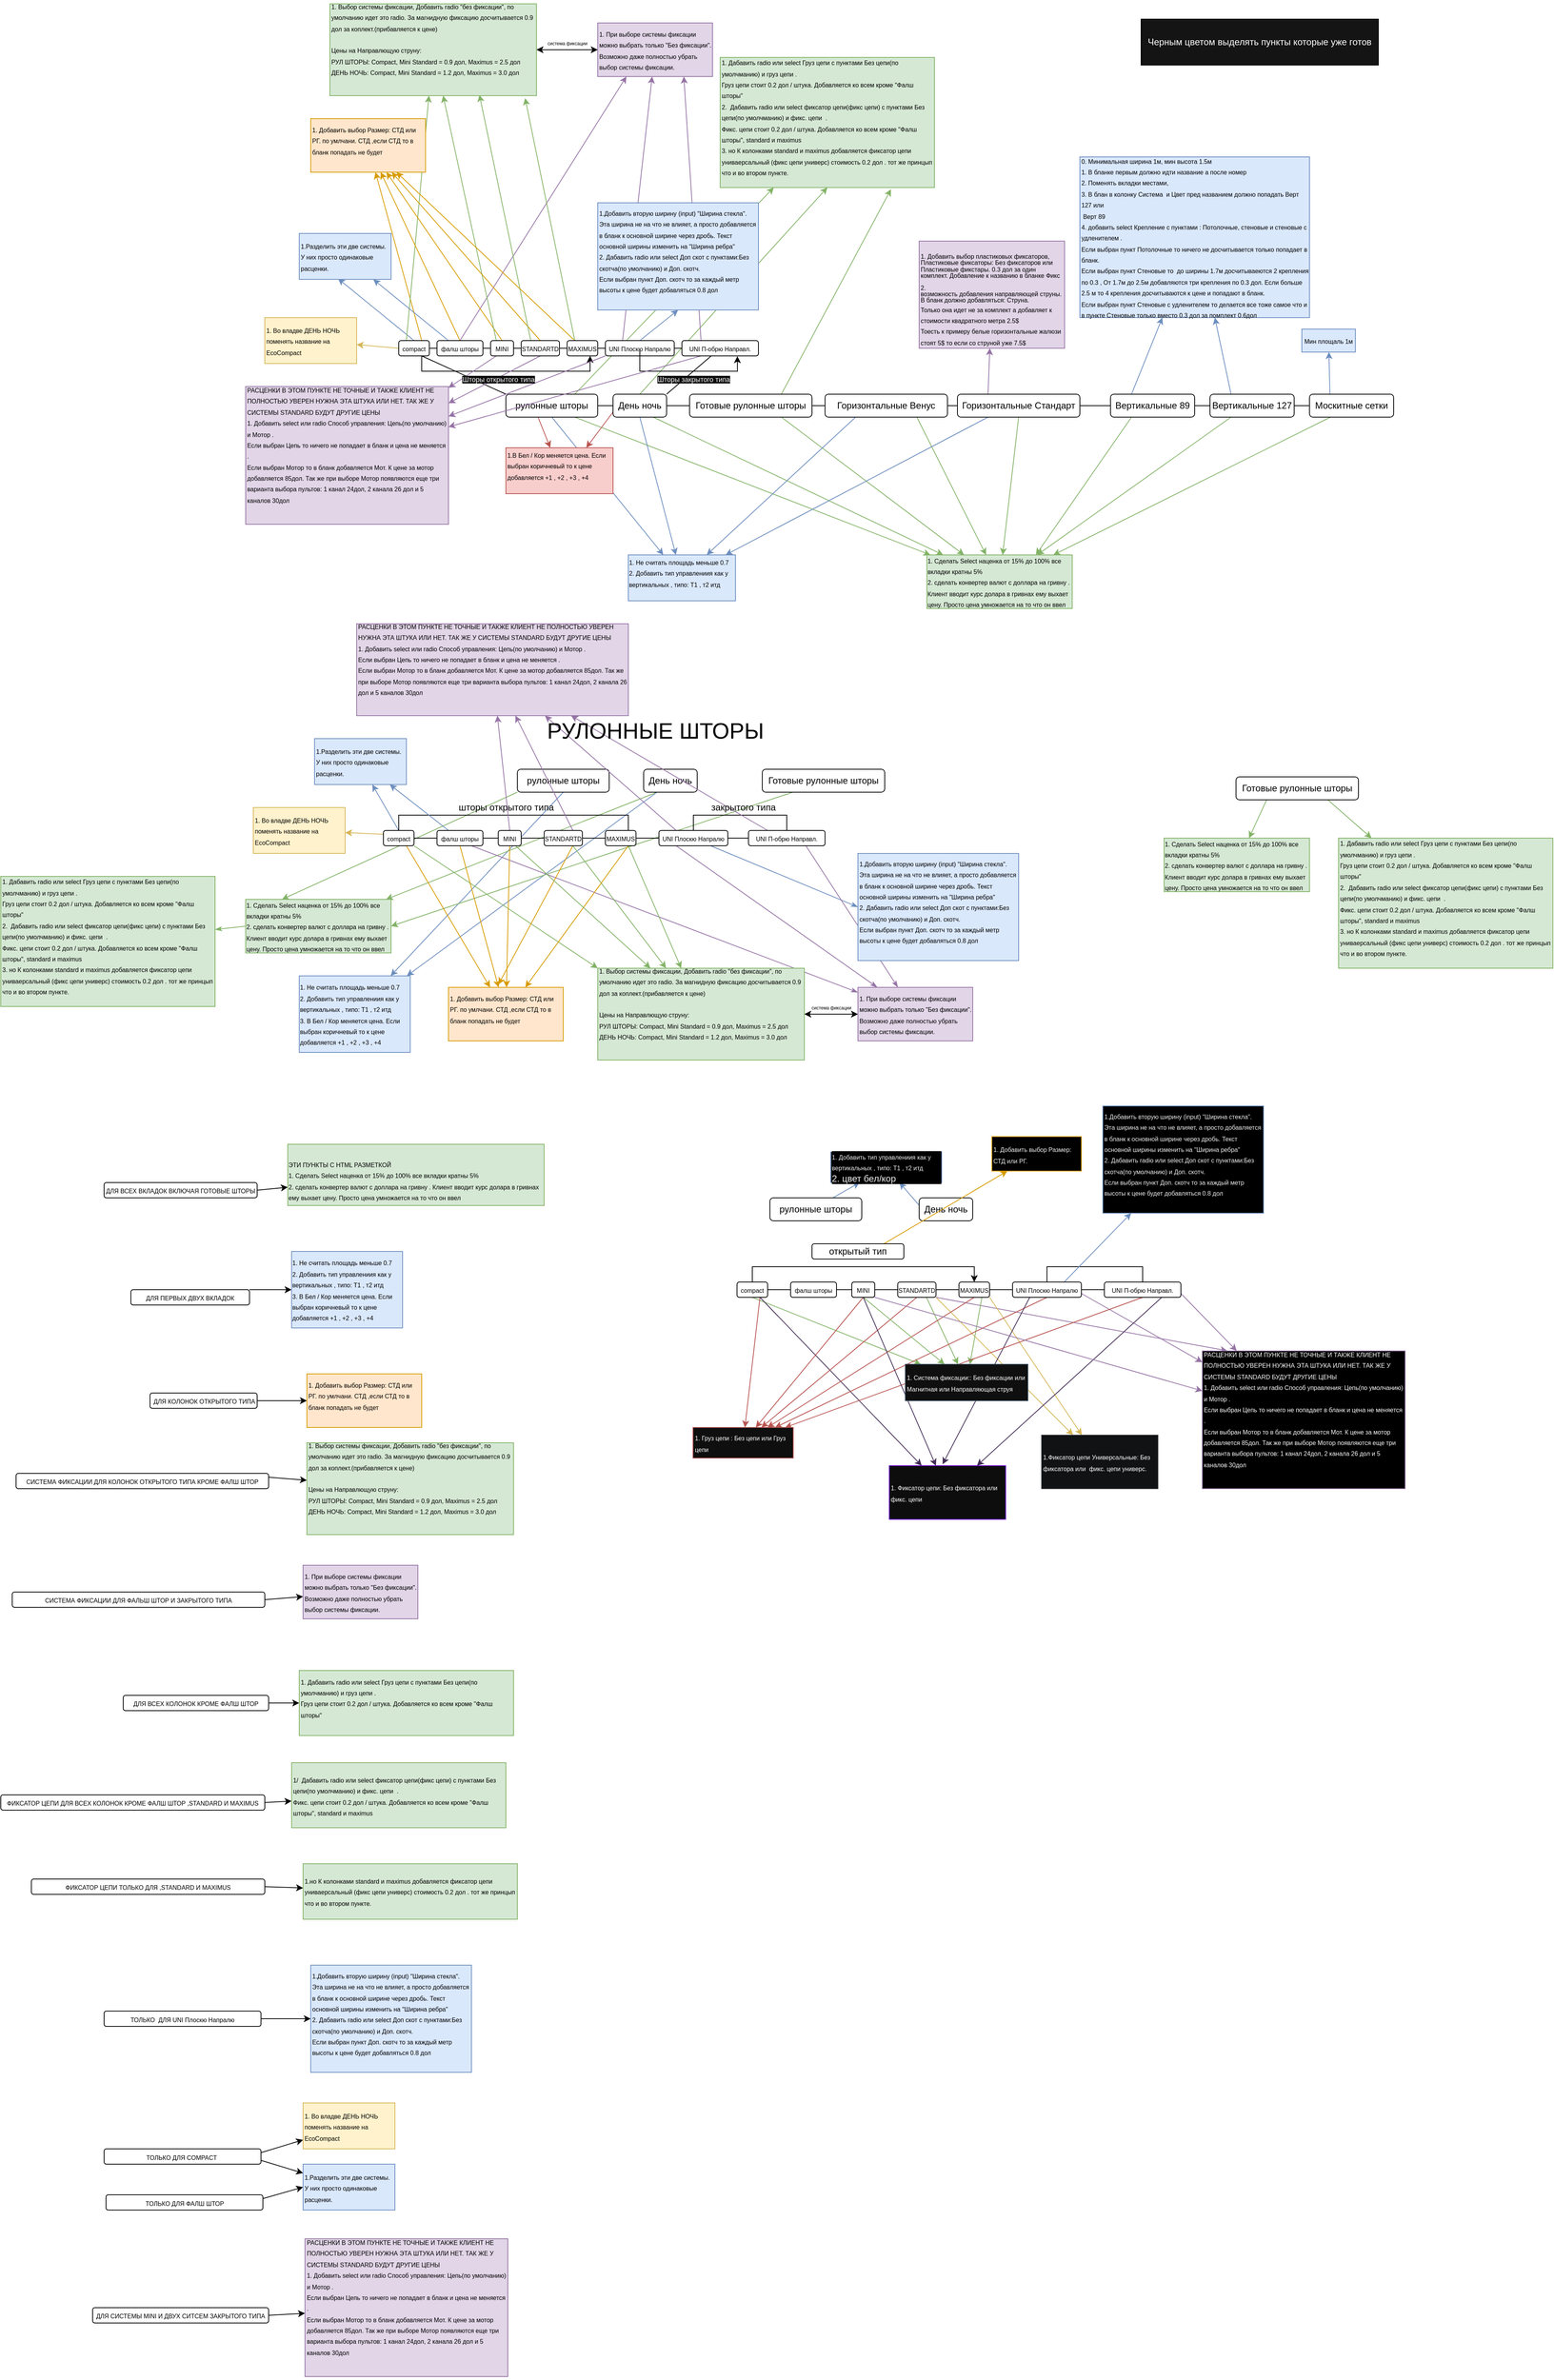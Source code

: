 <mxfile version="13.10.0" type="github">
  <diagram id="TbedHi6qKGmEGwABkqo5" name="Страница 1">
    <mxGraphModel dx="1066" dy="555" grid="1" gridSize="10" guides="1" tooltips="1" connect="1" arrows="1" fold="1" page="1" pageScale="1" pageWidth="827" pageHeight="1169" math="0" shadow="0">
      <root>
        <mxCell id="0" />
        <mxCell id="1" parent="0" />
        <mxCell id="iY4NWpIL0R7F6XLrl6An-1" style="edgeStyle=none;rounded=0;orthogonalLoop=1;jettySize=auto;html=1;exitX=1;exitY=0.5;exitDx=0;exitDy=0;entryX=0;entryY=0.5;entryDx=0;entryDy=0;endArrow=none;endFill=0;" parent="1" source="iY4NWpIL0R7F6XLrl6An-7" target="iY4NWpIL0R7F6XLrl6An-14" edge="1">
          <mxGeometry relative="1" as="geometry" />
        </mxCell>
        <mxCell id="iY4NWpIL0R7F6XLrl6An-2" style="edgeStyle=none;rounded=0;orthogonalLoop=1;jettySize=auto;html=1;exitX=0;exitY=0;exitDx=0;exitDy=0;entryX=0.75;entryY=1;entryDx=0;entryDy=0;endArrow=none;endFill=0;" parent="1" source="iY4NWpIL0R7F6XLrl6An-7" target="iY4NWpIL0R7F6XLrl6An-45" edge="1">
          <mxGeometry relative="1" as="geometry" />
        </mxCell>
        <mxCell id="iY4NWpIL0R7F6XLrl6An-3" style="edgeStyle=none;rounded=0;orthogonalLoop=1;jettySize=auto;html=1;exitX=0.5;exitY=1;exitDx=0;exitDy=0;endArrow=classic;endFill=1;fillColor=#dae8fc;strokeColor=#6c8ebf;" parent="1" source="iY4NWpIL0R7F6XLrl6An-7" target="iY4NWpIL0R7F6XLrl6An-74" edge="1">
          <mxGeometry relative="1" as="geometry" />
        </mxCell>
        <mxCell id="iY4NWpIL0R7F6XLrl6An-4" style="edgeStyle=none;rounded=0;orthogonalLoop=1;jettySize=auto;html=1;exitX=0.75;exitY=1;exitDx=0;exitDy=0;endArrow=classic;endFill=1;fillColor=#d5e8d4;strokeColor=#82b366;" parent="1" source="iY4NWpIL0R7F6XLrl6An-7" target="iY4NWpIL0R7F6XLrl6An-77" edge="1">
          <mxGeometry relative="1" as="geometry" />
        </mxCell>
        <mxCell id="iY4NWpIL0R7F6XLrl6An-5" style="edgeStyle=none;rounded=0;orthogonalLoop=1;jettySize=auto;html=1;exitX=0.25;exitY=0;exitDx=0;exitDy=0;endArrow=classic;endFill=1;fillColor=#f8cecc;strokeColor=#b85450;" parent="1" source="iY4NWpIL0R7F6XLrl6An-7" target="iY4NWpIL0R7F6XLrl6An-80" edge="1">
          <mxGeometry relative="1" as="geometry" />
        </mxCell>
        <mxCell id="iY4NWpIL0R7F6XLrl6An-6" style="edgeStyle=none;rounded=0;orthogonalLoop=1;jettySize=auto;html=1;exitX=0.75;exitY=0;exitDx=0;exitDy=0;entryX=0.25;entryY=1;entryDx=0;entryDy=0;fillColor=#d5e8d4;strokeColor=#82b366;" parent="1" source="iY4NWpIL0R7F6XLrl6An-7" target="iY4NWpIL0R7F6XLrl6An-89" edge="1">
          <mxGeometry relative="1" as="geometry" />
        </mxCell>
        <mxCell id="iY4NWpIL0R7F6XLrl6An-7" value="рулонные шторы" style="rounded=1;whiteSpace=wrap;html=1;" parent="1" vertex="1">
          <mxGeometry x="700" y="550" width="120" height="30" as="geometry" />
        </mxCell>
        <mxCell id="iY4NWpIL0R7F6XLrl6An-8" style="edgeStyle=none;rounded=0;orthogonalLoop=1;jettySize=auto;html=1;exitX=1;exitY=0.5;exitDx=0;exitDy=0;entryX=0;entryY=0.5;entryDx=0;entryDy=0;endArrow=none;endFill=0;" parent="1" source="iY4NWpIL0R7F6XLrl6An-14" target="iY4NWpIL0R7F6XLrl6An-18" edge="1">
          <mxGeometry relative="1" as="geometry" />
        </mxCell>
        <mxCell id="iY4NWpIL0R7F6XLrl6An-9" style="edgeStyle=none;rounded=0;orthogonalLoop=1;jettySize=auto;html=1;exitX=0.5;exitY=1;exitDx=0;exitDy=0;endArrow=classic;endFill=1;fillColor=#dae8fc;strokeColor=#6c8ebf;" parent="1" source="iY4NWpIL0R7F6XLrl6An-14" target="iY4NWpIL0R7F6XLrl6An-74" edge="1">
          <mxGeometry relative="1" as="geometry" />
        </mxCell>
        <mxCell id="iY4NWpIL0R7F6XLrl6An-10" style="edgeStyle=none;rounded=0;orthogonalLoop=1;jettySize=auto;html=1;exitX=0.75;exitY=1;exitDx=0;exitDy=0;endArrow=classic;endFill=1;fillColor=#d5e8d4;strokeColor=#82b366;" parent="1" source="iY4NWpIL0R7F6XLrl6An-14" target="iY4NWpIL0R7F6XLrl6An-77" edge="1">
          <mxGeometry relative="1" as="geometry" />
        </mxCell>
        <mxCell id="iY4NWpIL0R7F6XLrl6An-11" style="edgeStyle=none;rounded=0;orthogonalLoop=1;jettySize=auto;html=1;exitX=0.25;exitY=0;exitDx=0;exitDy=0;entryX=0.75;entryY=0;entryDx=0;entryDy=0;endArrow=classic;endFill=1;fillColor=#f8cecc;strokeColor=#b85450;" parent="1" source="iY4NWpIL0R7F6XLrl6An-14" target="iY4NWpIL0R7F6XLrl6An-80" edge="1">
          <mxGeometry relative="1" as="geometry" />
        </mxCell>
        <mxCell id="iY4NWpIL0R7F6XLrl6An-12" style="edgeStyle=none;rounded=0;orthogonalLoop=1;jettySize=auto;html=1;exitX=1;exitY=0;exitDx=0;exitDy=0;endArrow=none;endFill=0;" parent="1" source="iY4NWpIL0R7F6XLrl6An-14" target="iY4NWpIL0R7F6XLrl6An-69" edge="1">
          <mxGeometry relative="1" as="geometry" />
        </mxCell>
        <mxCell id="iY4NWpIL0R7F6XLrl6An-13" style="edgeStyle=none;rounded=0;orthogonalLoop=1;jettySize=auto;html=1;exitX=0.5;exitY=0;exitDx=0;exitDy=0;entryX=0.5;entryY=1;entryDx=0;entryDy=0;fillColor=#d5e8d4;strokeColor=#82b366;" parent="1" source="iY4NWpIL0R7F6XLrl6An-14" target="iY4NWpIL0R7F6XLrl6An-89" edge="1">
          <mxGeometry relative="1" as="geometry" />
        </mxCell>
        <mxCell id="iY4NWpIL0R7F6XLrl6An-14" value="День ночь" style="rounded=1;whiteSpace=wrap;html=1;" parent="1" vertex="1">
          <mxGeometry x="840" y="550" width="70" height="30" as="geometry" />
        </mxCell>
        <mxCell id="iY4NWpIL0R7F6XLrl6An-15" style="edgeStyle=none;rounded=0;orthogonalLoop=1;jettySize=auto;html=1;exitX=1;exitY=0.5;exitDx=0;exitDy=0;entryX=0;entryY=0.5;entryDx=0;entryDy=0;endArrow=none;endFill=0;" parent="1" source="iY4NWpIL0R7F6XLrl6An-18" target="iY4NWpIL0R7F6XLrl6An-22" edge="1">
          <mxGeometry relative="1" as="geometry" />
        </mxCell>
        <mxCell id="iY4NWpIL0R7F6XLrl6An-16" style="edgeStyle=none;rounded=0;orthogonalLoop=1;jettySize=auto;html=1;exitX=0.75;exitY=1;exitDx=0;exitDy=0;endArrow=classic;endFill=1;fillColor=#d5e8d4;strokeColor=#82b366;" parent="1" source="iY4NWpIL0R7F6XLrl6An-18" target="iY4NWpIL0R7F6XLrl6An-77" edge="1">
          <mxGeometry relative="1" as="geometry" />
        </mxCell>
        <mxCell id="iY4NWpIL0R7F6XLrl6An-17" style="edgeStyle=none;rounded=0;orthogonalLoop=1;jettySize=auto;html=1;exitX=0.75;exitY=0;exitDx=0;exitDy=0;entryX=0.797;entryY=1.014;entryDx=0;entryDy=0;entryPerimeter=0;fillColor=#d5e8d4;strokeColor=#82b366;" parent="1" source="iY4NWpIL0R7F6XLrl6An-18" target="iY4NWpIL0R7F6XLrl6An-89" edge="1">
          <mxGeometry relative="1" as="geometry" />
        </mxCell>
        <mxCell id="iY4NWpIL0R7F6XLrl6An-18" value="Готовые рулонные шторы" style="rounded=1;whiteSpace=wrap;html=1;" parent="1" vertex="1">
          <mxGeometry x="940" y="550" width="160" height="30" as="geometry" />
        </mxCell>
        <mxCell id="iY4NWpIL0R7F6XLrl6An-19" style="edgeStyle=none;rounded=0;orthogonalLoop=1;jettySize=auto;html=1;exitX=1;exitY=0.5;exitDx=0;exitDy=0;endArrow=none;endFill=0;" parent="1" source="iY4NWpIL0R7F6XLrl6An-22" target="iY4NWpIL0R7F6XLrl6An-27" edge="1">
          <mxGeometry relative="1" as="geometry" />
        </mxCell>
        <mxCell id="iY4NWpIL0R7F6XLrl6An-20" style="edgeStyle=none;rounded=0;orthogonalLoop=1;jettySize=auto;html=1;exitX=0.25;exitY=1;exitDx=0;exitDy=0;endArrow=classic;endFill=1;fillColor=#dae8fc;strokeColor=#6c8ebf;" parent="1" source="iY4NWpIL0R7F6XLrl6An-22" target="iY4NWpIL0R7F6XLrl6An-74" edge="1">
          <mxGeometry relative="1" as="geometry" />
        </mxCell>
        <mxCell id="iY4NWpIL0R7F6XLrl6An-21" style="edgeStyle=none;rounded=0;orthogonalLoop=1;jettySize=auto;html=1;exitX=0.75;exitY=1;exitDx=0;exitDy=0;endArrow=classic;endFill=1;fillColor=#d5e8d4;strokeColor=#82b366;" parent="1" source="iY4NWpIL0R7F6XLrl6An-22" target="iY4NWpIL0R7F6XLrl6An-77" edge="1">
          <mxGeometry relative="1" as="geometry" />
        </mxCell>
        <mxCell id="iY4NWpIL0R7F6XLrl6An-22" value="Горизонтальные Венус" style="rounded=1;whiteSpace=wrap;html=1;" parent="1" vertex="1">
          <mxGeometry x="1117" y="550" width="160" height="30" as="geometry" />
        </mxCell>
        <mxCell id="iY4NWpIL0R7F6XLrl6An-23" style="edgeStyle=none;rounded=0;orthogonalLoop=1;jettySize=auto;html=1;exitX=1;exitY=0.5;exitDx=0;exitDy=0;entryX=0;entryY=0.5;entryDx=0;entryDy=0;endArrow=none;endFill=0;" parent="1" source="iY4NWpIL0R7F6XLrl6An-27" target="iY4NWpIL0R7F6XLrl6An-31" edge="1">
          <mxGeometry relative="1" as="geometry" />
        </mxCell>
        <mxCell id="iY4NWpIL0R7F6XLrl6An-24" style="edgeStyle=none;rounded=0;orthogonalLoop=1;jettySize=auto;html=1;exitX=0.25;exitY=1;exitDx=0;exitDy=0;endArrow=classic;endFill=1;fillColor=#dae8fc;strokeColor=#6c8ebf;" parent="1" source="iY4NWpIL0R7F6XLrl6An-27" target="iY4NWpIL0R7F6XLrl6An-74" edge="1">
          <mxGeometry relative="1" as="geometry" />
        </mxCell>
        <mxCell id="iY4NWpIL0R7F6XLrl6An-25" style="edgeStyle=none;rounded=0;orthogonalLoop=1;jettySize=auto;html=1;exitX=0.5;exitY=1;exitDx=0;exitDy=0;endArrow=classic;endFill=1;fillColor=#d5e8d4;strokeColor=#82b366;" parent="1" source="iY4NWpIL0R7F6XLrl6An-27" target="iY4NWpIL0R7F6XLrl6An-77" edge="1">
          <mxGeometry relative="1" as="geometry" />
        </mxCell>
        <mxCell id="iY4NWpIL0R7F6XLrl6An-26" style="edgeStyle=none;rounded=0;orthogonalLoop=1;jettySize=auto;html=1;exitX=0.25;exitY=0;exitDx=0;exitDy=0;fillColor=#e1d5e7;strokeColor=#9673a6;" parent="1" source="iY4NWpIL0R7F6XLrl6An-27" target="iY4NWpIL0R7F6XLrl6An-92" edge="1">
          <mxGeometry relative="1" as="geometry" />
        </mxCell>
        <mxCell id="iY4NWpIL0R7F6XLrl6An-27" value="Горизонтальные Стандарт" style="rounded=1;whiteSpace=wrap;html=1;" parent="1" vertex="1">
          <mxGeometry x="1290" y="550" width="160" height="30" as="geometry" />
        </mxCell>
        <mxCell id="iY4NWpIL0R7F6XLrl6An-28" style="edgeStyle=none;rounded=0;orthogonalLoop=1;jettySize=auto;html=1;exitX=1;exitY=0.5;exitDx=0;exitDy=0;endArrow=none;endFill=0;" parent="1" source="iY4NWpIL0R7F6XLrl6An-31" target="iY4NWpIL0R7F6XLrl6An-35" edge="1">
          <mxGeometry relative="1" as="geometry" />
        </mxCell>
        <mxCell id="iY4NWpIL0R7F6XLrl6An-29" style="edgeStyle=none;rounded=0;orthogonalLoop=1;jettySize=auto;html=1;exitX=0.25;exitY=1;exitDx=0;exitDy=0;entryX=0.75;entryY=0;entryDx=0;entryDy=0;endArrow=classic;endFill=1;fillColor=#d5e8d4;strokeColor=#82b366;" parent="1" source="iY4NWpIL0R7F6XLrl6An-31" target="iY4NWpIL0R7F6XLrl6An-77" edge="1">
          <mxGeometry relative="1" as="geometry" />
        </mxCell>
        <mxCell id="iY4NWpIL0R7F6XLrl6An-30" style="edgeStyle=none;rounded=0;orthogonalLoop=1;jettySize=auto;html=1;exitX=0.25;exitY=0;exitDx=0;exitDy=0;fillColor=#dae8fc;strokeColor=#6c8ebf;" parent="1" source="iY4NWpIL0R7F6XLrl6An-31" target="iY4NWpIL0R7F6XLrl6An-88" edge="1">
          <mxGeometry relative="1" as="geometry" />
        </mxCell>
        <mxCell id="iY4NWpIL0R7F6XLrl6An-31" value="Вертикальные 89" style="rounded=1;whiteSpace=wrap;html=1;" parent="1" vertex="1">
          <mxGeometry x="1490" y="550" width="110" height="30" as="geometry" />
        </mxCell>
        <mxCell id="iY4NWpIL0R7F6XLrl6An-32" style="edgeStyle=none;rounded=0;orthogonalLoop=1;jettySize=auto;html=1;exitX=1;exitY=0.5;exitDx=0;exitDy=0;entryX=0;entryY=0.5;entryDx=0;entryDy=0;endArrow=none;endFill=0;" parent="1" source="iY4NWpIL0R7F6XLrl6An-35" target="iY4NWpIL0R7F6XLrl6An-38" edge="1">
          <mxGeometry relative="1" as="geometry" />
        </mxCell>
        <mxCell id="iY4NWpIL0R7F6XLrl6An-33" style="edgeStyle=none;rounded=0;orthogonalLoop=1;jettySize=auto;html=1;exitX=0.25;exitY=1;exitDx=0;exitDy=0;endArrow=classic;endFill=1;fillColor=#d5e8d4;strokeColor=#82b366;" parent="1" source="iY4NWpIL0R7F6XLrl6An-35" target="iY4NWpIL0R7F6XLrl6An-77" edge="1">
          <mxGeometry relative="1" as="geometry" />
        </mxCell>
        <mxCell id="iY4NWpIL0R7F6XLrl6An-34" style="edgeStyle=none;rounded=0;orthogonalLoop=1;jettySize=auto;html=1;exitX=0.25;exitY=0;exitDx=0;exitDy=0;entryX=0.588;entryY=1;entryDx=0;entryDy=0;entryPerimeter=0;fillColor=#dae8fc;strokeColor=#6c8ebf;" parent="1" source="iY4NWpIL0R7F6XLrl6An-35" target="iY4NWpIL0R7F6XLrl6An-88" edge="1">
          <mxGeometry relative="1" as="geometry" />
        </mxCell>
        <mxCell id="iY4NWpIL0R7F6XLrl6An-35" value="Вертикальные 127" style="rounded=1;whiteSpace=wrap;html=1;" parent="1" vertex="1">
          <mxGeometry x="1620" y="550" width="110" height="30" as="geometry" />
        </mxCell>
        <mxCell id="iY4NWpIL0R7F6XLrl6An-36" style="edgeStyle=none;rounded=0;orthogonalLoop=1;jettySize=auto;html=1;exitX=0.25;exitY=1;exitDx=0;exitDy=0;endArrow=classic;endFill=1;fillColor=#dae8fc;strokeColor=#6c8ebf;" parent="1" source="iY4NWpIL0R7F6XLrl6An-38" target="iY4NWpIL0R7F6XLrl6An-75" edge="1">
          <mxGeometry relative="1" as="geometry" />
        </mxCell>
        <mxCell id="iY4NWpIL0R7F6XLrl6An-37" style="edgeStyle=none;rounded=0;orthogonalLoop=1;jettySize=auto;html=1;exitX=0.25;exitY=1;exitDx=0;exitDy=0;endArrow=classic;endFill=1;fillColor=#d5e8d4;strokeColor=#82b366;" parent="1" source="iY4NWpIL0R7F6XLrl6An-38" target="iY4NWpIL0R7F6XLrl6An-77" edge="1">
          <mxGeometry relative="1" as="geometry" />
        </mxCell>
        <mxCell id="iY4NWpIL0R7F6XLrl6An-38" value="Москитные сетки" style="rounded=1;whiteSpace=wrap;html=1;" parent="1" vertex="1">
          <mxGeometry x="1750" y="550" width="110" height="30" as="geometry" />
        </mxCell>
        <mxCell id="iY4NWpIL0R7F6XLrl6An-39" style="edgeStyle=none;rounded=0;orthogonalLoop=1;jettySize=auto;html=1;exitX=1;exitY=0.5;exitDx=0;exitDy=0;entryX=0;entryY=0.5;entryDx=0;entryDy=0;endArrow=none;endFill=0;" parent="1" source="iY4NWpIL0R7F6XLrl6An-45" target="iY4NWpIL0R7F6XLrl6An-50" edge="1">
          <mxGeometry relative="1" as="geometry" />
        </mxCell>
        <mxCell id="iY4NWpIL0R7F6XLrl6An-40" style="edgeStyle=none;rounded=0;orthogonalLoop=1;jettySize=auto;html=1;exitX=0.5;exitY=0;exitDx=0;exitDy=0;entryX=0.423;entryY=0.984;entryDx=0;entryDy=0;entryPerimeter=0;endArrow=classic;endFill=1;fillColor=#dae8fc;strokeColor=#6c8ebf;" parent="1" source="iY4NWpIL0R7F6XLrl6An-45" target="iY4NWpIL0R7F6XLrl6An-76" edge="1">
          <mxGeometry relative="1" as="geometry" />
        </mxCell>
        <mxCell id="iY4NWpIL0R7F6XLrl6An-41" style="edgeStyle=none;rounded=0;orthogonalLoop=1;jettySize=auto;html=1;exitX=0.75;exitY=0;exitDx=0;exitDy=0;endArrow=classic;endFill=1;fillColor=#ffe6cc;strokeColor=#d79b00;" parent="1" source="iY4NWpIL0R7F6XLrl6An-45" target="iY4NWpIL0R7F6XLrl6An-78" edge="1">
          <mxGeometry relative="1" as="geometry" />
        </mxCell>
        <mxCell id="iY4NWpIL0R7F6XLrl6An-42" style="edgeStyle=orthogonalEdgeStyle;rounded=0;orthogonalLoop=1;jettySize=auto;html=1;exitX=0.75;exitY=1;exitDx=0;exitDy=0;entryX=0.75;entryY=1;entryDx=0;entryDy=0;endArrow=classic;endFill=1;" parent="1" source="iY4NWpIL0R7F6XLrl6An-45" target="iY4NWpIL0R7F6XLrl6An-73" edge="1">
          <mxGeometry relative="1" as="geometry" />
        </mxCell>
        <mxCell id="iY4NWpIL0R7F6XLrl6An-43" style="edgeStyle=none;rounded=0;orthogonalLoop=1;jettySize=auto;html=1;exitX=0.25;exitY=0;exitDx=0;exitDy=0;endArrow=classic;endFill=1;fillColor=#d5e8d4;strokeColor=#82b366;" parent="1" source="iY4NWpIL0R7F6XLrl6An-45" target="iY4NWpIL0R7F6XLrl6An-84" edge="1">
          <mxGeometry relative="1" as="geometry" />
        </mxCell>
        <mxCell id="iY4NWpIL0R7F6XLrl6An-44" style="edgeStyle=none;rounded=0;orthogonalLoop=1;jettySize=auto;html=1;exitX=0;exitY=0.5;exitDx=0;exitDy=0;endArrow=classic;endFill=1;fillColor=#fff2cc;strokeColor=#d6b656;" parent="1" source="iY4NWpIL0R7F6XLrl6An-45" target="iY4NWpIL0R7F6XLrl6An-86" edge="1">
          <mxGeometry relative="1" as="geometry" />
        </mxCell>
        <mxCell id="iY4NWpIL0R7F6XLrl6An-45" value="&lt;font style=&quot;font-size: 8px&quot;&gt;compact&lt;/font&gt;" style="rounded=1;whiteSpace=wrap;html=1;" parent="1" vertex="1">
          <mxGeometry x="560" y="480" width="40" height="20" as="geometry" />
        </mxCell>
        <mxCell id="iY4NWpIL0R7F6XLrl6An-46" style="edgeStyle=none;rounded=0;orthogonalLoop=1;jettySize=auto;html=1;exitX=1;exitY=0.5;exitDx=0;exitDy=0;entryX=0;entryY=0.5;entryDx=0;entryDy=0;endArrow=none;endFill=0;" parent="1" source="iY4NWpIL0R7F6XLrl6An-50" target="iY4NWpIL0R7F6XLrl6An-55" edge="1">
          <mxGeometry relative="1" as="geometry" />
        </mxCell>
        <mxCell id="iY4NWpIL0R7F6XLrl6An-47" style="edgeStyle=none;rounded=0;orthogonalLoop=1;jettySize=auto;html=1;exitX=0.25;exitY=0;exitDx=0;exitDy=0;endArrow=classic;endFill=1;fillColor=#dae8fc;strokeColor=#6c8ebf;" parent="1" source="iY4NWpIL0R7F6XLrl6An-50" target="iY4NWpIL0R7F6XLrl6An-76" edge="1">
          <mxGeometry relative="1" as="geometry" />
        </mxCell>
        <mxCell id="iY4NWpIL0R7F6XLrl6An-48" style="edgeStyle=none;rounded=0;orthogonalLoop=1;jettySize=auto;html=1;exitX=0.5;exitY=0;exitDx=0;exitDy=0;endArrow=classic;endFill=1;fillColor=#ffe6cc;strokeColor=#d79b00;" parent="1" source="iY4NWpIL0R7F6XLrl6An-50" target="iY4NWpIL0R7F6XLrl6An-78" edge="1">
          <mxGeometry relative="1" as="geometry" />
        </mxCell>
        <mxCell id="iY4NWpIL0R7F6XLrl6An-49" style="edgeStyle=none;rounded=0;orthogonalLoop=1;jettySize=auto;html=1;exitX=0.5;exitY=0;exitDx=0;exitDy=0;entryX=0.25;entryY=1;entryDx=0;entryDy=0;endArrow=classic;endFill=1;fillColor=#e1d5e7;strokeColor=#9673a6;" parent="1" source="iY4NWpIL0R7F6XLrl6An-50" target="iY4NWpIL0R7F6XLrl6An-85" edge="1">
          <mxGeometry relative="1" as="geometry" />
        </mxCell>
        <mxCell id="iY4NWpIL0R7F6XLrl6An-50" value="&lt;font style=&quot;font-size: 8px&quot;&gt;фалш шторы&lt;/font&gt;" style="rounded=1;whiteSpace=wrap;html=1;" parent="1" vertex="1">
          <mxGeometry x="610" y="480" width="60" height="20" as="geometry" />
        </mxCell>
        <mxCell id="iY4NWpIL0R7F6XLrl6An-51" style="edgeStyle=none;rounded=0;orthogonalLoop=1;jettySize=auto;html=1;exitX=1;exitY=0.5;exitDx=0;exitDy=0;entryX=0;entryY=0.5;entryDx=0;entryDy=0;endArrow=none;endFill=0;" parent="1" source="iY4NWpIL0R7F6XLrl6An-55" target="iY4NWpIL0R7F6XLrl6An-59" edge="1">
          <mxGeometry relative="1" as="geometry" />
        </mxCell>
        <mxCell id="iY4NWpIL0R7F6XLrl6An-52" style="edgeStyle=none;rounded=0;orthogonalLoop=1;jettySize=auto;html=1;exitX=0.5;exitY=0;exitDx=0;exitDy=0;endArrow=classic;endFill=1;fillColor=#ffe6cc;strokeColor=#d79b00;" parent="1" source="iY4NWpIL0R7F6XLrl6An-55" target="iY4NWpIL0R7F6XLrl6An-78" edge="1">
          <mxGeometry relative="1" as="geometry" />
        </mxCell>
        <mxCell id="iY4NWpIL0R7F6XLrl6An-53" style="edgeStyle=none;rounded=0;orthogonalLoop=1;jettySize=auto;html=1;exitX=0.25;exitY=0;exitDx=0;exitDy=0;endArrow=classic;endFill=1;fillColor=#d5e8d4;strokeColor=#82b366;" parent="1" source="iY4NWpIL0R7F6XLrl6An-55" target="iY4NWpIL0R7F6XLrl6An-84" edge="1">
          <mxGeometry relative="1" as="geometry" />
        </mxCell>
        <mxCell id="iY4NWpIL0R7F6XLrl6An-54" style="edgeStyle=none;rounded=0;orthogonalLoop=1;jettySize=auto;html=1;exitX=0.25;exitY=1;exitDx=0;exitDy=0;fillColor=#e1d5e7;strokeColor=#9673a6;" parent="1" source="iY4NWpIL0R7F6XLrl6An-55" target="iY4NWpIL0R7F6XLrl6An-90" edge="1">
          <mxGeometry relative="1" as="geometry" />
        </mxCell>
        <mxCell id="iY4NWpIL0R7F6XLrl6An-55" value="&lt;font style=&quot;font-size: 8px&quot;&gt;MINI&lt;/font&gt;" style="rounded=1;whiteSpace=wrap;html=1;" parent="1" vertex="1">
          <mxGeometry x="680" y="480" width="30" height="20" as="geometry" />
        </mxCell>
        <mxCell id="iY4NWpIL0R7F6XLrl6An-56" style="edgeStyle=none;rounded=0;orthogonalLoop=1;jettySize=auto;html=1;exitX=1;exitY=0.5;exitDx=0;exitDy=0;entryX=0;entryY=0.5;entryDx=0;entryDy=0;endArrow=none;endFill=0;" parent="1" source="iY4NWpIL0R7F6XLrl6An-59" target="iY4NWpIL0R7F6XLrl6An-73" edge="1">
          <mxGeometry relative="1" as="geometry" />
        </mxCell>
        <mxCell id="iY4NWpIL0R7F6XLrl6An-57" style="edgeStyle=none;rounded=0;orthogonalLoop=1;jettySize=auto;html=1;exitX=0.5;exitY=0;exitDx=0;exitDy=0;endArrow=classic;endFill=1;fillColor=#ffe6cc;strokeColor=#d79b00;" parent="1" source="iY4NWpIL0R7F6XLrl6An-59" target="iY4NWpIL0R7F6XLrl6An-78" edge="1">
          <mxGeometry relative="1" as="geometry" />
        </mxCell>
        <mxCell id="iY4NWpIL0R7F6XLrl6An-58" style="edgeStyle=none;rounded=0;orthogonalLoop=1;jettySize=auto;html=1;exitX=0.25;exitY=0;exitDx=0;exitDy=0;entryX=0.724;entryY=0.991;entryDx=0;entryDy=0;entryPerimeter=0;endArrow=classic;endFill=1;fillColor=#d5e8d4;strokeColor=#82b366;" parent="1" source="iY4NWpIL0R7F6XLrl6An-59" target="iY4NWpIL0R7F6XLrl6An-84" edge="1">
          <mxGeometry relative="1" as="geometry" />
        </mxCell>
        <mxCell id="TvHMwLpQriAIsDRoA9ln-8" style="edgeStyle=none;rounded=0;orthogonalLoop=1;jettySize=auto;html=1;exitX=0.5;exitY=1;exitDx=0;exitDy=0;fillColor=#e1d5e7;strokeColor=#9673a6;" edge="1" parent="1" source="iY4NWpIL0R7F6XLrl6An-59" target="iY4NWpIL0R7F6XLrl6An-90">
          <mxGeometry relative="1" as="geometry" />
        </mxCell>
        <mxCell id="iY4NWpIL0R7F6XLrl6An-59" value="&lt;font style=&quot;font-size: 8px&quot;&gt;STANDARTD&lt;/font&gt;" style="rounded=1;whiteSpace=wrap;html=1;" parent="1" vertex="1">
          <mxGeometry x="720" y="480" width="50" height="20" as="geometry" />
        </mxCell>
        <mxCell id="iY4NWpIL0R7F6XLrl6An-60" style="edgeStyle=none;rounded=0;orthogonalLoop=1;jettySize=auto;html=1;endArrow=none;endFill=0;" parent="1" source="iY4NWpIL0R7F6XLrl6An-65" target="iY4NWpIL0R7F6XLrl6An-73" edge="1">
          <mxGeometry relative="1" as="geometry" />
        </mxCell>
        <mxCell id="iY4NWpIL0R7F6XLrl6An-61" style="edgeStyle=none;rounded=0;orthogonalLoop=1;jettySize=auto;html=1;exitX=0.5;exitY=0;exitDx=0;exitDy=0;entryX=0.5;entryY=1;entryDx=0;entryDy=0;endArrow=classic;endFill=1;fillColor=#dae8fc;strokeColor=#6c8ebf;" parent="1" source="iY4NWpIL0R7F6XLrl6An-65" target="iY4NWpIL0R7F6XLrl6An-79" edge="1">
          <mxGeometry relative="1" as="geometry" />
        </mxCell>
        <mxCell id="iY4NWpIL0R7F6XLrl6An-62" style="edgeStyle=orthogonalEdgeStyle;rounded=0;orthogonalLoop=1;jettySize=auto;html=1;exitX=0.5;exitY=1;exitDx=0;exitDy=0;entryX=0.725;entryY=1.017;entryDx=0;entryDy=0;entryPerimeter=0;endArrow=classic;endFill=1;" parent="1" source="iY4NWpIL0R7F6XLrl6An-65" target="iY4NWpIL0R7F6XLrl6An-69" edge="1">
          <mxGeometry relative="1" as="geometry" />
        </mxCell>
        <mxCell id="iY4NWpIL0R7F6XLrl6An-63" style="edgeStyle=none;rounded=0;orthogonalLoop=1;jettySize=auto;html=1;exitX=0.25;exitY=0;exitDx=0;exitDy=0;endArrow=classic;endFill=1;fillColor=#e1d5e7;strokeColor=#9673a6;" parent="1" source="iY4NWpIL0R7F6XLrl6An-65" target="iY4NWpIL0R7F6XLrl6An-85" edge="1">
          <mxGeometry relative="1" as="geometry" />
        </mxCell>
        <mxCell id="iY4NWpIL0R7F6XLrl6An-64" style="edgeStyle=none;rounded=0;orthogonalLoop=1;jettySize=auto;html=1;exitX=0;exitY=1;exitDx=0;exitDy=0;fillColor=#e1d5e7;strokeColor=#9673a6;" parent="1" source="iY4NWpIL0R7F6XLrl6An-65" target="iY4NWpIL0R7F6XLrl6An-90" edge="1">
          <mxGeometry relative="1" as="geometry" />
        </mxCell>
        <mxCell id="iY4NWpIL0R7F6XLrl6An-65" value="&lt;font style=&quot;font-size: 8px&quot;&gt;UNI Плоскю Напралю&lt;/font&gt;" style="rounded=1;whiteSpace=wrap;html=1;" parent="1" vertex="1">
          <mxGeometry x="830" y="480" width="90" height="20" as="geometry" />
        </mxCell>
        <mxCell id="iY4NWpIL0R7F6XLrl6An-66" style="edgeStyle=none;rounded=0;orthogonalLoop=1;jettySize=auto;html=1;entryX=1;entryY=0.5;entryDx=0;entryDy=0;endArrow=none;endFill=0;" parent="1" source="iY4NWpIL0R7F6XLrl6An-69" target="iY4NWpIL0R7F6XLrl6An-65" edge="1">
          <mxGeometry relative="1" as="geometry" />
        </mxCell>
        <mxCell id="iY4NWpIL0R7F6XLrl6An-67" style="edgeStyle=none;rounded=0;orthogonalLoop=1;jettySize=auto;html=1;exitX=0.25;exitY=0;exitDx=0;exitDy=0;entryX=0.75;entryY=1;entryDx=0;entryDy=0;endArrow=classic;endFill=1;fillColor=#e1d5e7;strokeColor=#9673a6;" parent="1" source="iY4NWpIL0R7F6XLrl6An-69" target="iY4NWpIL0R7F6XLrl6An-85" edge="1">
          <mxGeometry relative="1" as="geometry" />
        </mxCell>
        <mxCell id="iY4NWpIL0R7F6XLrl6An-68" style="edgeStyle=none;rounded=0;orthogonalLoop=1;jettySize=auto;html=1;exitX=0.25;exitY=1;exitDx=0;exitDy=0;fillColor=#e1d5e7;strokeColor=#9673a6;" parent="1" source="iY4NWpIL0R7F6XLrl6An-69" target="iY4NWpIL0R7F6XLrl6An-90" edge="1">
          <mxGeometry relative="1" as="geometry" />
        </mxCell>
        <mxCell id="iY4NWpIL0R7F6XLrl6An-69" value="&lt;font style=&quot;font-size: 8px&quot;&gt;UNI П-обрю Направл.&lt;/font&gt;" style="rounded=1;whiteSpace=wrap;html=1;" parent="1" vertex="1">
          <mxGeometry x="930" y="480" width="100" height="20" as="geometry" />
        </mxCell>
        <mxCell id="iY4NWpIL0R7F6XLrl6An-70" style="edgeStyle=none;rounded=0;orthogonalLoop=1;jettySize=auto;html=1;exitX=0.5;exitY=1;exitDx=0;exitDy=0;entryX=0.501;entryY=0.667;entryDx=0;entryDy=0;entryPerimeter=0;endArrow=none;endFill=0;" parent="1" source="iY4NWpIL0R7F6XLrl6An-65" target="iY4NWpIL0R7F6XLrl6An-65" edge="1">
          <mxGeometry relative="1" as="geometry" />
        </mxCell>
        <mxCell id="iY4NWpIL0R7F6XLrl6An-71" style="edgeStyle=none;rounded=0;orthogonalLoop=1;jettySize=auto;html=1;exitX=0.25;exitY=0;exitDx=0;exitDy=0;endArrow=classic;endFill=1;fillColor=#ffe6cc;strokeColor=#d79b00;" parent="1" source="iY4NWpIL0R7F6XLrl6An-73" target="iY4NWpIL0R7F6XLrl6An-78" edge="1">
          <mxGeometry relative="1" as="geometry" />
        </mxCell>
        <mxCell id="iY4NWpIL0R7F6XLrl6An-72" style="edgeStyle=none;rounded=0;orthogonalLoop=1;jettySize=auto;html=1;exitX=0.25;exitY=0;exitDx=0;exitDy=0;entryX=0.945;entryY=1.027;entryDx=0;entryDy=0;entryPerimeter=0;endArrow=classic;endFill=1;fillColor=#d5e8d4;strokeColor=#82b366;" parent="1" source="iY4NWpIL0R7F6XLrl6An-73" target="iY4NWpIL0R7F6XLrl6An-84" edge="1">
          <mxGeometry relative="1" as="geometry" />
        </mxCell>
        <mxCell id="iY4NWpIL0R7F6XLrl6An-73" value="&lt;font style=&quot;font-size: 8px&quot;&gt;MAXIMUS&lt;/font&gt;" style="rounded=1;whiteSpace=wrap;html=1;" parent="1" vertex="1">
          <mxGeometry x="780" y="480" width="40" height="20" as="geometry" />
        </mxCell>
        <mxCell id="iY4NWpIL0R7F6XLrl6An-74" value="&lt;div style=&quot;text-align: left&quot;&gt;&lt;span style=&quot;font-size: 8px&quot;&gt;1. Не считать площадь меньше 0.7&amp;nbsp;&lt;/span&gt;&lt;/div&gt;&lt;div style=&quot;text-align: left&quot;&gt;&lt;span style=&quot;font-size: 8px&quot;&gt;2. Добавить тип управлениия как у вертикальных , типо: Т1 , т2 итд&lt;/span&gt;&lt;/div&gt;&lt;div style=&quot;text-align: left&quot;&gt;&lt;span style=&quot;font-size: 8px&quot;&gt;&lt;br&gt;&lt;/span&gt;&lt;/div&gt;" style="whiteSpace=wrap;html=1;fillColor=#dae8fc;strokeColor=#6c8ebf;" parent="1" vertex="1">
          <mxGeometry x="860" y="760" width="140" height="60" as="geometry" />
        </mxCell>
        <mxCell id="iY4NWpIL0R7F6XLrl6An-75" value="&lt;span style=&quot;font-size: 8px ; line-height: 80%&quot;&gt;Мин площаль 1м&lt;/span&gt;" style="whiteSpace=wrap;html=1;fillColor=#dae8fc;strokeColor=#6c8ebf;" parent="1" vertex="1">
          <mxGeometry x="1740" y="465" width="70" height="30" as="geometry" />
        </mxCell>
        <mxCell id="iY4NWpIL0R7F6XLrl6An-76" value="&lt;span style=&quot;font-size: 8px&quot;&gt;1.Разделить эти две системы. У них просто одинаковые расценки.&lt;/span&gt;" style="whiteSpace=wrap;html=1;align=left;fillColor=#dae8fc;strokeColor=#6c8ebf;" parent="1" vertex="1">
          <mxGeometry x="430" y="340" width="120" height="60" as="geometry" />
        </mxCell>
        <mxCell id="iY4NWpIL0R7F6XLrl6An-77" value="&lt;div style=&quot;text-align: left&quot;&gt;&lt;span style=&quot;font-size: 8px&quot;&gt;1. Сделать Select наценка от 15% до 100% все вкладки кратны 5%&lt;/span&gt;&lt;/div&gt;&lt;div style=&quot;text-align: left&quot;&gt;&lt;span style=&quot;font-size: 8px&quot;&gt;2. сделать конвертер валют с доллара на гривну . Клиент вводит курс долара в гривнах ему выхает цену. Просто цена умножается на то что он ввел&lt;/span&gt;&lt;/div&gt;" style="whiteSpace=wrap;html=1;fillColor=#d5e8d4;strokeColor=#82b366;" parent="1" vertex="1">
          <mxGeometry x="1250" y="760" width="190" height="70" as="geometry" />
        </mxCell>
        <mxCell id="iY4NWpIL0R7F6XLrl6An-78" value="&lt;font style=&quot;line-height: 60% ; font-size: 8px&quot;&gt;1. Добавить выбор Размер: СТД или РГ. по умлчани. СТД ,если СТД то в бланк попадать не будет&lt;br&gt;&lt;br&gt;&lt;/font&gt;" style="whiteSpace=wrap;html=1;fillColor=#ffe6cc;strokeColor=#d79b00;align=left;" parent="1" vertex="1">
          <mxGeometry x="445" y="190" width="150" height="70" as="geometry" />
        </mxCell>
        <mxCell id="iY4NWpIL0R7F6XLrl6An-79" value="&lt;font style=&quot;line-height: 60% ; font-size: 8px&quot;&gt;1.Добавить вторую ширину (input) &quot;Ширина стекла&quot;. Эта ширина не на что не влияет, а просто добавляется в бланк к основной ширине через дробь. Текст основной ширины изменить на &quot;Ширина ребра&quot;&lt;br&gt;2. Дабавить radio или select Доп скот с пунктами:Без скотча(по умолчанию) и Доп. скотч.&lt;br&gt;Если выбран пункт Доп. скотч то за каждый метр высоты к цене будет добавляться 0.8 дол&lt;br&gt;&lt;br&gt;&lt;/font&gt;" style="whiteSpace=wrap;html=1;fillColor=#dae8fc;strokeColor=#6c8ebf;align=left;" parent="1" vertex="1">
          <mxGeometry x="820" y="300" width="210" height="140" as="geometry" />
        </mxCell>
        <mxCell id="iY4NWpIL0R7F6XLrl6An-80" value="&lt;font style=&quot;font-size: 8px ; line-height: 80%&quot;&gt;1.В Бел / Кор меняется цена. Если выбран коричневый то к цене добавляется +1 , +2 , +3 , +4&lt;br&gt;&lt;br&gt;&lt;/font&gt;" style="whiteSpace=wrap;html=1;fillColor=#f8cecc;strokeColor=#b85450;align=left;" parent="1" vertex="1">
          <mxGeometry x="700" y="620" width="140" height="60" as="geometry" />
        </mxCell>
        <mxCell id="iY4NWpIL0R7F6XLrl6An-81" value="&lt;font style=&quot;font-size: 9px ; background-color: rgb(13 , 13 , 13)&quot; color=&quot;#ffffff&quot;&gt;Шторы открытого типа&lt;/font&gt;" style="text;html=1;align=center;verticalAlign=middle;resizable=0;points=[];autosize=1;" parent="1" vertex="1">
          <mxGeometry x="635" y="520" width="110" height="20" as="geometry" />
        </mxCell>
        <mxCell id="iY4NWpIL0R7F6XLrl6An-82" value="&lt;font style=&quot;background-color: rgb(15 , 15 , 15) ; font-size: 9px&quot; color=&quot;#f7f7f7&quot;&gt;Шторы закрытого типа&lt;/font&gt;" style="text;html=1;align=center;verticalAlign=middle;resizable=0;points=[];autosize=1;" parent="1" vertex="1">
          <mxGeometry x="890" y="520" width="110" height="20" as="geometry" />
        </mxCell>
        <mxCell id="iY4NWpIL0R7F6XLrl6An-83" style="edgeStyle=none;rounded=0;orthogonalLoop=1;jettySize=auto;html=1;exitX=1;exitY=0.5;exitDx=0;exitDy=0;entryX=0;entryY=0.5;entryDx=0;entryDy=0;endArrow=classic;endFill=1;startArrow=classic;startFill=1;" parent="1" source="iY4NWpIL0R7F6XLrl6An-84" target="iY4NWpIL0R7F6XLrl6An-85" edge="1">
          <mxGeometry relative="1" as="geometry" />
        </mxCell>
        <mxCell id="iY4NWpIL0R7F6XLrl6An-84" value="&lt;font style=&quot;line-height: 60% ; font-size: 8px&quot;&gt;1. Выбор системы фиксации, Добавить radio &quot;без фиксации&quot;, по умолчанию идет это radio. За магнидную фиксацию досчитывается 0.9 дол за коплект.(прибавляется к цене)&lt;br&gt;&lt;br&gt;Цены на Направлющую струну:&lt;br&gt;РУЛ ШТОРЫ: Compact, Mini Standard = 0.9 дол, Maximus = 2.5 дол&lt;br&gt;ДЕНЬ НОЧЬ: Compact, Mini Standard = 1.2 дол, Maximus = 3.0 дол&lt;br&gt;&lt;br&gt;&lt;br&gt;&lt;/font&gt;" style="whiteSpace=wrap;html=1;fillColor=#d5e8d4;strokeColor=#82b366;align=left;" parent="1" vertex="1">
          <mxGeometry x="470" y="40" width="270" height="120" as="geometry" />
        </mxCell>
        <mxCell id="iY4NWpIL0R7F6XLrl6An-85" value="&lt;font style=&quot;line-height: 60% ; font-size: 8px&quot;&gt;1. При выборе системы фиксации можно выбрать только &quot;Без фиксации&quot;.&lt;br&gt;Возможно даже полностью убрать выбор системы фиксации.&lt;br&gt;&lt;/font&gt;" style="whiteSpace=wrap;html=1;fillColor=#e1d5e7;strokeColor=#9673a6;align=left;" parent="1" vertex="1">
          <mxGeometry x="820" y="65" width="150" height="70" as="geometry" />
        </mxCell>
        <mxCell id="iY4NWpIL0R7F6XLrl6An-86" value="&lt;span style=&quot;font-size: 8px&quot;&gt;1. Во владве ДЕНЬ НОЧЬ&amp;nbsp; поменять название на EcoCompact&lt;/span&gt;" style="whiteSpace=wrap;html=1;align=left;fillColor=#fff2cc;strokeColor=#d6b656;" parent="1" vertex="1">
          <mxGeometry x="385" y="450" width="120" height="60" as="geometry" />
        </mxCell>
        <mxCell id="iY4NWpIL0R7F6XLrl6An-87" value="&lt;font style=&quot;font-size: 6px&quot;&gt;система фиксации&lt;/font&gt;" style="text;html=1;align=center;verticalAlign=middle;resizable=0;points=[];autosize=1;" parent="1" vertex="1">
          <mxGeometry x="745" y="80" width="70" height="20" as="geometry" />
        </mxCell>
        <mxCell id="iY4NWpIL0R7F6XLrl6An-88" value="&lt;span style=&quot;font-size: 8px&quot;&gt;0&lt;/span&gt;&lt;span style=&quot;font-size: 8px&quot;&gt;. Минимальная ширина 1м, мин высота 1.5м&lt;/span&gt;&lt;span style=&quot;font-size: 8px&quot;&gt;&lt;br&gt;1. В бланке первым должно идти название а после номер&lt;br&gt;2. Поменять вкладки местами,&lt;br&gt;3. В блан в колонку Система&amp;nbsp; и Цвет пред названием должно попадать&amp;nbsp;&lt;/span&gt;&lt;span style=&quot;font-size: 8px&quot;&gt;Верт 127 или&amp;nbsp;&lt;/span&gt;&lt;span style=&quot;font-size: 8px&quot;&gt;&lt;br&gt;&amp;nbsp;Верт 89&lt;br&gt;4. добавить select Крепление с пунктами : Потолочные, стеновые и стеновые с удленителем .&lt;br&gt;Если выбран пункт Потолочные то ничего не досчитывается только попадает в бланк.&lt;br&gt;Если выбран пункт Стеновые то&amp;nbsp; до ширины 1.7м досчитываеются 2 крепления по 0.3 , От 1.7м до 2.5м добавляются три крепления по 0.3 дол. Если больше 2.5 м то 4 крепления досчитываются к цене и попадают в бланк.&lt;br&gt;Если выбран пункт Стеновые с удленителем то делается все тоже самое что и в пункте Стеновые только вместо 0.3 дол за помплект 0.6дол&lt;br&gt;&lt;/span&gt;" style="whiteSpace=wrap;html=1;fillColor=#dae8fc;strokeColor=#6c8ebf;align=left;" parent="1" vertex="1">
          <mxGeometry x="1450" y="240" width="300" height="210" as="geometry" />
        </mxCell>
        <mxCell id="iY4NWpIL0R7F6XLrl6An-89" value="&lt;font style=&quot;font-size: 8px ; line-height: 80%&quot;&gt;1. Дабавить radio или select Груз цепи с пунктами Без цепи(по умолчманию) и груз цепи .&lt;br&gt;Груз цепи стоит 0.2 дол / штука. Добавляется ко всем кроме &quot;Фалш шторы&quot;&lt;br&gt;2.&amp;nbsp; Дабавить radio или select фиксатор цепи(фикс цепи) с пунктами Без цепи(по умолчманию) и фикс. цепи&amp;nbsp; .&lt;br&gt;Фикс. цепи стоит 0.2 дол / штука. Добавляется ко всем кроме &quot;Фалш шторы&quot;, standard и maximus &lt;br&gt;3. но К колонками&amp;nbsp;standard и maximus добавляется фиксатор цепи униваерсальный (фикс цепи универс) стоимость 0.2 дол . тот же принцып что и во втором пункте.&lt;br&gt;&lt;br&gt;&lt;/font&gt;" style="whiteSpace=wrap;html=1;fillColor=#d5e8d4;strokeColor=#82b366;align=left;" parent="1" vertex="1">
          <mxGeometry x="980" y="110" width="280" height="170" as="geometry" />
        </mxCell>
        <mxCell id="iY4NWpIL0R7F6XLrl6An-90" value="&lt;font style=&quot;line-height: 60% ; font-size: 8px&quot;&gt;РАСЦЕНКИ В ЭТОМ ПУНКТЕ НЕ ТОЧНЫЕ И ТАКЖЕ КЛИЕНТ НЕ ПОЛНОСТЬЮ УВЕРЕН НУЖНА ЭТА ШТУКА ИЛИ НЕТ. ТАК ЖЕ У СИСТЕМЫ STANDARD БУДУТ ДРУГИЕ ЦЕНЫ&lt;br&gt;1. Добавить select или radio Способ управления: Цепь(по умолчанию) и Мотор .&lt;br&gt;Если выбран Цепь то ничего не попадает в бланк и цена не меняется .&amp;nbsp;&lt;br&gt;Если выбран Мотор то в бланк добавляется Мот. К цене за мотор добавляется 85дол. Так же при выборе Мотор появляются еще три варианта выбора пультов: 1 канал 24дол, 2 канала 26 дол и 5 каналов 30дол&amp;nbsp;&lt;br&gt;&lt;br&gt;&lt;br&gt;&lt;/font&gt;" style="whiteSpace=wrap;html=1;fillColor=#e1d5e7;strokeColor=#9673a6;align=left;" parent="1" vertex="1">
          <mxGeometry x="360" y="540" width="265" height="180" as="geometry" />
        </mxCell>
        <mxCell id="iY4NWpIL0R7F6XLrl6An-91" value="&lt;font color=&quot;#ffffff&quot;&gt;Черным цветом выделять пункты которые уже готов&lt;/font&gt;" style="whiteSpace=wrap;html=1;fillColor=#141414;" parent="1" vertex="1">
          <mxGeometry x="1530" y="60" width="310" height="60" as="geometry" />
        </mxCell>
        <mxCell id="iY4NWpIL0R7F6XLrl6An-92" value="&lt;font style=&quot;line-height: 60%&quot;&gt;&lt;span style=&quot;font-size: 8px&quot;&gt;&lt;br&gt;&lt;/span&gt;&lt;div&gt;&lt;span style=&quot;font-size: 8px&quot;&gt;1. Добавить выбор пластиковых фиксаторов, Пластиковые фиксаторы: Без фиксаторов или Пластиковые фикстары. 0.3 дол за один комплект. Добавление к названию в бланке Фикс&lt;/span&gt;&lt;/div&gt;&lt;div&gt;&lt;span style=&quot;font-size: 8px&quot;&gt;&lt;br&gt;&lt;/span&gt;&lt;/div&gt;&lt;div&gt;&lt;span style=&quot;font-size: 8px&quot;&gt;2.&lt;/span&gt;&lt;/div&gt;&lt;div&gt;&lt;span style=&quot;font-size: 8px&quot;&gt;&lt;span&gt;возможность добавления направляющей струны. В бланк должно добавляться: Струна.&lt;/span&gt;&lt;br&gt;&lt;/span&gt;&lt;/div&gt;&lt;/font&gt;&lt;div&gt;&lt;span style=&quot;font-size: 8px&quot;&gt;Только она идет не за комплект а добавляет к стоимости квадратного метра 2.5$&lt;/span&gt;&lt;/div&gt;&lt;div&gt;&lt;span style=&quot;font-size: 8px&quot;&gt;Тоесть к примеру белые горизонтальные жалюзи стоят 5$ то если со струной уже 7.5$&lt;/span&gt;&lt;/div&gt;" style="whiteSpace=wrap;html=1;fillColor=#e1d5e7;strokeColor=#9673a6;align=left;" parent="1" vertex="1">
          <mxGeometry x="1240" y="350" width="190" height="140" as="geometry" />
        </mxCell>
        <mxCell id="iY4NWpIL0R7F6XLrl6An-93" style="edgeStyle=none;rounded=0;orthogonalLoop=1;jettySize=auto;html=1;exitX=0;exitY=1;exitDx=0;exitDy=0;entryX=0.25;entryY=0;entryDx=0;entryDy=0;fillColor=#d5e8d4;strokeColor=#82b366;" parent="1" source="iY4NWpIL0R7F6XLrl6An-95" target="iY4NWpIL0R7F6XLrl6An-131" edge="1">
          <mxGeometry relative="1" as="geometry" />
        </mxCell>
        <mxCell id="iY4NWpIL0R7F6XLrl6An-94" style="edgeStyle=none;rounded=0;orthogonalLoop=1;jettySize=auto;html=1;exitX=0.5;exitY=1;exitDx=0;exitDy=0;fillColor=#dae8fc;strokeColor=#6c8ebf;" parent="1" source="iY4NWpIL0R7F6XLrl6An-95" target="iY4NWpIL0R7F6XLrl6An-132" edge="1">
          <mxGeometry relative="1" as="geometry" />
        </mxCell>
        <mxCell id="iY4NWpIL0R7F6XLrl6An-95" value="рулонные шторы" style="rounded=1;whiteSpace=wrap;html=1;" parent="1" vertex="1">
          <mxGeometry x="715" y="1040" width="120" height="30" as="geometry" />
        </mxCell>
        <mxCell id="iY4NWpIL0R7F6XLrl6An-96" style="edgeStyle=none;rounded=0;orthogonalLoop=1;jettySize=auto;html=1;exitX=0.25;exitY=1;exitDx=0;exitDy=0;fillColor=#d5e8d4;strokeColor=#82b366;" parent="1" source="iY4NWpIL0R7F6XLrl6An-98" target="iY4NWpIL0R7F6XLrl6An-131" edge="1">
          <mxGeometry relative="1" as="geometry" />
        </mxCell>
        <mxCell id="iY4NWpIL0R7F6XLrl6An-97" style="edgeStyle=none;rounded=0;orthogonalLoop=1;jettySize=auto;html=1;exitX=0.25;exitY=1;exitDx=0;exitDy=0;fillColor=#dae8fc;strokeColor=#6c8ebf;" parent="1" source="iY4NWpIL0R7F6XLrl6An-98" target="iY4NWpIL0R7F6XLrl6An-132" edge="1">
          <mxGeometry relative="1" as="geometry" />
        </mxCell>
        <mxCell id="iY4NWpIL0R7F6XLrl6An-98" value="День ночь" style="rounded=1;whiteSpace=wrap;html=1;" parent="1" vertex="1">
          <mxGeometry x="880" y="1040" width="70" height="30" as="geometry" />
        </mxCell>
        <mxCell id="iY4NWpIL0R7F6XLrl6An-99" style="edgeStyle=none;rounded=0;orthogonalLoop=1;jettySize=auto;html=1;exitX=0.25;exitY=1;exitDx=0;exitDy=0;entryX=1;entryY=0.5;entryDx=0;entryDy=0;fillColor=#d5e8d4;strokeColor=#82b366;" parent="1" source="iY4NWpIL0R7F6XLrl6An-100" target="iY4NWpIL0R7F6XLrl6An-131" edge="1">
          <mxGeometry relative="1" as="geometry" />
        </mxCell>
        <mxCell id="iY4NWpIL0R7F6XLrl6An-100" value="Готовые рулонные шторы" style="rounded=1;whiteSpace=wrap;html=1;" parent="1" vertex="1">
          <mxGeometry x="1035" y="1040" width="160" height="30" as="geometry" />
        </mxCell>
        <mxCell id="iY4NWpIL0R7F6XLrl6An-101" style="edgeStyle=none;rounded=0;orthogonalLoop=1;jettySize=auto;html=1;exitX=0;exitY=0.25;exitDx=0;exitDy=0;fillColor=#fff2cc;strokeColor=#d6b656;" parent="1" source="iY4NWpIL0R7F6XLrl6An-107" target="iY4NWpIL0R7F6XLrl6An-133" edge="1">
          <mxGeometry relative="1" as="geometry" />
        </mxCell>
        <mxCell id="iY4NWpIL0R7F6XLrl6An-102" style="edgeStyle=none;rounded=0;orthogonalLoop=1;jettySize=auto;html=1;exitX=0.5;exitY=0;exitDx=0;exitDy=0;entryX=0.629;entryY=1.002;entryDx=0;entryDy=0;entryPerimeter=0;fillColor=#dae8fc;strokeColor=#6c8ebf;" parent="1" source="iY4NWpIL0R7F6XLrl6An-107" target="iY4NWpIL0R7F6XLrl6An-134" edge="1">
          <mxGeometry relative="1" as="geometry" />
        </mxCell>
        <mxCell id="iY4NWpIL0R7F6XLrl6An-103" style="edgeStyle=none;rounded=0;orthogonalLoop=1;jettySize=auto;html=1;exitX=0.75;exitY=1;exitDx=0;exitDy=0;fillColor=#ffe6cc;strokeColor=#d79b00;" parent="1" source="iY4NWpIL0R7F6XLrl6An-107" target="iY4NWpIL0R7F6XLrl6An-135" edge="1">
          <mxGeometry relative="1" as="geometry" />
        </mxCell>
        <mxCell id="iY4NWpIL0R7F6XLrl6An-104" style="edgeStyle=none;rounded=0;orthogonalLoop=1;jettySize=auto;html=1;exitX=1;exitY=0.5;exitDx=0;exitDy=0;entryX=0;entryY=0.5;entryDx=0;entryDy=0;endArrow=none;endFill=0;" parent="1" source="iY4NWpIL0R7F6XLrl6An-107" target="iY4NWpIL0R7F6XLrl6An-112" edge="1">
          <mxGeometry relative="1" as="geometry" />
        </mxCell>
        <mxCell id="iY4NWpIL0R7F6XLrl6An-105" style="edgeStyle=orthogonalEdgeStyle;rounded=0;orthogonalLoop=1;jettySize=auto;html=1;exitX=0.5;exitY=0;exitDx=0;exitDy=0;entryX=0.75;entryY=0;entryDx=0;entryDy=0;endArrow=none;endFill=0;" parent="1" source="iY4NWpIL0R7F6XLrl6An-107" target="iY4NWpIL0R7F6XLrl6An-121" edge="1">
          <mxGeometry relative="1" as="geometry" />
        </mxCell>
        <mxCell id="iY4NWpIL0R7F6XLrl6An-106" style="edgeStyle=none;rounded=0;orthogonalLoop=1;jettySize=auto;html=1;exitX=1;exitY=1;exitDx=0;exitDy=0;entryX=0;entryY=0;entryDx=0;entryDy=0;endArrow=classic;endFill=1;fillColor=#d5e8d4;strokeColor=#82b366;" parent="1" source="iY4NWpIL0R7F6XLrl6An-107" target="iY4NWpIL0R7F6XLrl6An-142" edge="1">
          <mxGeometry relative="1" as="geometry" />
        </mxCell>
        <mxCell id="iY4NWpIL0R7F6XLrl6An-107" value="&lt;font style=&quot;font-size: 8px&quot;&gt;compact&lt;/font&gt;" style="rounded=1;whiteSpace=wrap;html=1;" parent="1" vertex="1">
          <mxGeometry x="540" y="1120" width="40" height="20" as="geometry" />
        </mxCell>
        <mxCell id="iY4NWpIL0R7F6XLrl6An-108" style="edgeStyle=none;rounded=0;orthogonalLoop=1;jettySize=auto;html=1;exitX=0.25;exitY=0;exitDx=0;exitDy=0;fillColor=#dae8fc;strokeColor=#6c8ebf;" parent="1" source="iY4NWpIL0R7F6XLrl6An-112" target="iY4NWpIL0R7F6XLrl6An-134" edge="1">
          <mxGeometry relative="1" as="geometry" />
        </mxCell>
        <mxCell id="iY4NWpIL0R7F6XLrl6An-109" style="edgeStyle=none;rounded=0;orthogonalLoop=1;jettySize=auto;html=1;exitX=0.5;exitY=1;exitDx=0;exitDy=0;fillColor=#ffe6cc;strokeColor=#d79b00;" parent="1" source="iY4NWpIL0R7F6XLrl6An-112" target="iY4NWpIL0R7F6XLrl6An-135" edge="1">
          <mxGeometry relative="1" as="geometry" />
        </mxCell>
        <mxCell id="iY4NWpIL0R7F6XLrl6An-110" style="edgeStyle=none;rounded=0;orthogonalLoop=1;jettySize=auto;html=1;exitX=1;exitY=0.5;exitDx=0;exitDy=0;entryX=0;entryY=0.5;entryDx=0;entryDy=0;endArrow=none;endFill=0;" parent="1" source="iY4NWpIL0R7F6XLrl6An-112" target="iY4NWpIL0R7F6XLrl6An-138" edge="1">
          <mxGeometry relative="1" as="geometry" />
        </mxCell>
        <mxCell id="iY4NWpIL0R7F6XLrl6An-111" style="edgeStyle=none;rounded=0;orthogonalLoop=1;jettySize=auto;html=1;exitX=0.75;exitY=1;exitDx=0;exitDy=0;startArrow=none;startFill=0;endArrow=classicThin;endFill=1;fillColor=#e1d5e7;strokeColor=#9673a6;" parent="1" source="iY4NWpIL0R7F6XLrl6An-112" target="iY4NWpIL0R7F6XLrl6An-143" edge="1">
          <mxGeometry relative="1" as="geometry" />
        </mxCell>
        <mxCell id="iY4NWpIL0R7F6XLrl6An-112" value="&lt;font style=&quot;font-size: 8px&quot;&gt;фалш шторы&lt;/font&gt;" style="rounded=1;whiteSpace=wrap;html=1;" parent="1" vertex="1">
          <mxGeometry x="610" y="1120" width="60" height="20" as="geometry" />
        </mxCell>
        <mxCell id="iY4NWpIL0R7F6XLrl6An-113" style="edgeStyle=none;rounded=0;orthogonalLoop=1;jettySize=auto;html=1;exitX=0.5;exitY=1;exitDx=0;exitDy=0;fillColor=#ffe6cc;strokeColor=#d79b00;" parent="1" source="iY4NWpIL0R7F6XLrl6An-138" target="iY4NWpIL0R7F6XLrl6An-135" edge="1">
          <mxGeometry relative="1" as="geometry" />
        </mxCell>
        <mxCell id="iY4NWpIL0R7F6XLrl6An-114" style="edgeStyle=none;rounded=0;orthogonalLoop=1;jettySize=auto;html=1;exitX=0.75;exitY=1;exitDx=0;exitDy=0;entryX=0.436;entryY=-0.056;entryDx=0;entryDy=0;entryPerimeter=0;fillColor=#ffe6cc;strokeColor=#d79b00;" parent="1" source="iY4NWpIL0R7F6XLrl6An-117" target="iY4NWpIL0R7F6XLrl6An-135" edge="1">
          <mxGeometry relative="1" as="geometry" />
        </mxCell>
        <mxCell id="iY4NWpIL0R7F6XLrl6An-115" style="edgeStyle=none;rounded=0;orthogonalLoop=1;jettySize=auto;html=1;exitX=1;exitY=0.5;exitDx=0;exitDy=0;entryX=0;entryY=0.5;entryDx=0;entryDy=0;endArrow=none;endFill=0;" parent="1" source="iY4NWpIL0R7F6XLrl6An-117" target="iY4NWpIL0R7F6XLrl6An-121" edge="1">
          <mxGeometry relative="1" as="geometry" />
        </mxCell>
        <mxCell id="iY4NWpIL0R7F6XLrl6An-116" style="edgeStyle=none;rounded=0;orthogonalLoop=1;jettySize=auto;html=1;exitX=0.75;exitY=1;exitDx=0;exitDy=0;endArrow=classic;endFill=1;fillColor=#d5e8d4;strokeColor=#82b366;" parent="1" source="iY4NWpIL0R7F6XLrl6An-117" target="iY4NWpIL0R7F6XLrl6An-142" edge="1">
          <mxGeometry relative="1" as="geometry" />
        </mxCell>
        <mxCell id="TvHMwLpQriAIsDRoA9ln-10" style="edgeStyle=none;rounded=0;orthogonalLoop=1;jettySize=auto;html=1;exitX=0.75;exitY=0;exitDx=0;exitDy=0;fillColor=#e1d5e7;strokeColor=#9673a6;" edge="1" parent="1" source="iY4NWpIL0R7F6XLrl6An-117" target="TvHMwLpQriAIsDRoA9ln-7">
          <mxGeometry relative="1" as="geometry" />
        </mxCell>
        <mxCell id="iY4NWpIL0R7F6XLrl6An-117" value="&lt;font style=&quot;font-size: 8px&quot;&gt;STANDARTD&lt;/font&gt;" style="rounded=1;whiteSpace=wrap;html=1;" parent="1" vertex="1">
          <mxGeometry x="750" y="1120" width="50" height="20" as="geometry" />
        </mxCell>
        <mxCell id="iY4NWpIL0R7F6XLrl6An-118" style="edgeStyle=none;rounded=0;orthogonalLoop=1;jettySize=auto;html=1;exitX=0.75;exitY=1;exitDx=0;exitDy=0;fillColor=#ffe6cc;strokeColor=#d79b00;" parent="1" source="iY4NWpIL0R7F6XLrl6An-121" target="iY4NWpIL0R7F6XLrl6An-135" edge="1">
          <mxGeometry relative="1" as="geometry" />
        </mxCell>
        <mxCell id="iY4NWpIL0R7F6XLrl6An-119" style="edgeStyle=none;rounded=0;orthogonalLoop=1;jettySize=auto;html=1;exitX=1;exitY=0.5;exitDx=0;exitDy=0;entryX=0;entryY=0.5;entryDx=0;entryDy=0;endArrow=none;endFill=0;" parent="1" source="iY4NWpIL0R7F6XLrl6An-121" target="iY4NWpIL0R7F6XLrl6An-126" edge="1">
          <mxGeometry relative="1" as="geometry" />
        </mxCell>
        <mxCell id="iY4NWpIL0R7F6XLrl6An-120" style="edgeStyle=none;rounded=0;orthogonalLoop=1;jettySize=auto;html=1;exitX=0.75;exitY=1;exitDx=0;exitDy=0;endArrow=classic;endFill=1;fillColor=#d5e8d4;strokeColor=#82b366;" parent="1" source="iY4NWpIL0R7F6XLrl6An-121" target="iY4NWpIL0R7F6XLrl6An-142" edge="1">
          <mxGeometry relative="1" as="geometry" />
        </mxCell>
        <mxCell id="iY4NWpIL0R7F6XLrl6An-121" value="&lt;font style=&quot;font-size: 8px&quot;&gt;MAXIMUS&lt;/font&gt;" style="rounded=1;whiteSpace=wrap;html=1;" parent="1" vertex="1">
          <mxGeometry x="830" y="1120" width="40" height="20" as="geometry" />
        </mxCell>
        <mxCell id="iY4NWpIL0R7F6XLrl6An-122" style="edgeStyle=orthogonalEdgeStyle;rounded=0;orthogonalLoop=1;jettySize=auto;html=1;exitX=1;exitY=0.5;exitDx=0;exitDy=0;entryX=0;entryY=0.5;entryDx=0;entryDy=0;endArrow=none;endFill=0;" parent="1" source="iY4NWpIL0R7F6XLrl6An-126" target="iY4NWpIL0R7F6XLrl6An-128" edge="1">
          <mxGeometry relative="1" as="geometry" />
        </mxCell>
        <mxCell id="iY4NWpIL0R7F6XLrl6An-123" style="edgeStyle=orthogonalEdgeStyle;rounded=0;orthogonalLoop=1;jettySize=auto;html=1;exitX=0.5;exitY=0;exitDx=0;exitDy=0;entryX=0.5;entryY=0;entryDx=0;entryDy=0;endArrow=none;endFill=0;" parent="1" source="iY4NWpIL0R7F6XLrl6An-126" target="iY4NWpIL0R7F6XLrl6An-128" edge="1">
          <mxGeometry relative="1" as="geometry" />
        </mxCell>
        <mxCell id="iY4NWpIL0R7F6XLrl6An-124" style="edgeStyle=none;rounded=0;orthogonalLoop=1;jettySize=auto;html=1;exitX=0.25;exitY=1;exitDx=0;exitDy=0;startArrow=none;startFill=0;endArrow=classicThin;endFill=1;fillColor=#e1d5e7;strokeColor=#9673a6;" parent="1" source="iY4NWpIL0R7F6XLrl6An-126" target="iY4NWpIL0R7F6XLrl6An-143" edge="1">
          <mxGeometry relative="1" as="geometry" />
        </mxCell>
        <mxCell id="iY4NWpIL0R7F6XLrl6An-125" style="edgeStyle=none;rounded=0;orthogonalLoop=1;jettySize=auto;html=1;exitX=0.75;exitY=1;exitDx=0;exitDy=0;entryX=0;entryY=0.5;entryDx=0;entryDy=0;startArrow=none;startFill=0;endArrow=classicThin;endFill=1;fillColor=#dae8fc;strokeColor=#6c8ebf;" parent="1" source="iY4NWpIL0R7F6XLrl6An-126" target="iY4NWpIL0R7F6XLrl6An-146" edge="1">
          <mxGeometry relative="1" as="geometry" />
        </mxCell>
        <mxCell id="TvHMwLpQriAIsDRoA9ln-11" style="edgeStyle=none;rounded=0;orthogonalLoop=1;jettySize=auto;html=1;exitX=0.25;exitY=0;exitDx=0;exitDy=0;fillColor=#e1d5e7;strokeColor=#9673a6;" edge="1" parent="1" source="iY4NWpIL0R7F6XLrl6An-126" target="TvHMwLpQriAIsDRoA9ln-7">
          <mxGeometry relative="1" as="geometry" />
        </mxCell>
        <mxCell id="iY4NWpIL0R7F6XLrl6An-126" value="&lt;font style=&quot;font-size: 8px&quot;&gt;UNI Плоскю Напралю&lt;/font&gt;" style="rounded=1;whiteSpace=wrap;html=1;" parent="1" vertex="1">
          <mxGeometry x="900" y="1120" width="90" height="20" as="geometry" />
        </mxCell>
        <mxCell id="iY4NWpIL0R7F6XLrl6An-127" style="edgeStyle=none;rounded=0;orthogonalLoop=1;jettySize=auto;html=1;exitX=0.75;exitY=1;exitDx=0;exitDy=0;startArrow=none;startFill=0;endArrow=classicThin;endFill=1;fillColor=#e1d5e7;strokeColor=#9673a6;" parent="1" source="iY4NWpIL0R7F6XLrl6An-128" target="iY4NWpIL0R7F6XLrl6An-143" edge="1">
          <mxGeometry relative="1" as="geometry" />
        </mxCell>
        <mxCell id="TvHMwLpQriAIsDRoA9ln-12" style="edgeStyle=none;rounded=0;orthogonalLoop=1;jettySize=auto;html=1;exitX=0.25;exitY=0;exitDx=0;exitDy=0;fillColor=#e1d5e7;strokeColor=#9673a6;" edge="1" parent="1" source="iY4NWpIL0R7F6XLrl6An-128" target="TvHMwLpQriAIsDRoA9ln-7">
          <mxGeometry relative="1" as="geometry" />
        </mxCell>
        <mxCell id="iY4NWpIL0R7F6XLrl6An-128" value="&lt;font style=&quot;font-size: 8px&quot;&gt;UNI П-обрю Направл.&lt;/font&gt;" style="rounded=1;whiteSpace=wrap;html=1;" parent="1" vertex="1">
          <mxGeometry x="1017" y="1120" width="100" height="20" as="geometry" />
        </mxCell>
        <mxCell id="iY4NWpIL0R7F6XLrl6An-129" value="&lt;font style=&quot;font-size: 29px&quot;&gt;РУЛОННЫЕ ШТОРЫ&lt;/font&gt;" style="text;html=1;align=center;verticalAlign=middle;resizable=0;points=[];autosize=1;" parent="1" vertex="1">
          <mxGeometry x="745" y="980" width="300" height="20" as="geometry" />
        </mxCell>
        <mxCell id="iY4NWpIL0R7F6XLrl6An-130" style="edgeStyle=none;rounded=0;orthogonalLoop=1;jettySize=auto;html=1;exitX=0;exitY=0.5;exitDx=0;exitDy=0;startArrow=none;startFill=0;endArrow=classicThin;endFill=1;fillColor=#d5e8d4;strokeColor=#82b366;" parent="1" source="iY4NWpIL0R7F6XLrl6An-131" target="iY4NWpIL0R7F6XLrl6An-145" edge="1">
          <mxGeometry relative="1" as="geometry" />
        </mxCell>
        <mxCell id="iY4NWpIL0R7F6XLrl6An-131" value="&lt;div style=&quot;text-align: left&quot;&gt;&lt;span style=&quot;font-size: 8px&quot;&gt;1. Сделать Select наценка от 15% до 100% все вкладки кратны 5%&lt;/span&gt;&lt;/div&gt;&lt;div style=&quot;text-align: left&quot;&gt;&lt;span style=&quot;font-size: 8px&quot;&gt;2. сделать конвертер валют с доллара на гривну . Клиент вводит курс долара в гривнах ему выхает цену. Просто цена умножается на то что он ввел&lt;/span&gt;&lt;/div&gt;" style="whiteSpace=wrap;html=1;fillColor=#d5e8d4;strokeColor=#82b366;" parent="1" vertex="1">
          <mxGeometry x="360" y="1210" width="190" height="70" as="geometry" />
        </mxCell>
        <mxCell id="iY4NWpIL0R7F6XLrl6An-132" value="&lt;div style=&quot;text-align: left&quot;&gt;&lt;span style=&quot;font-size: 8px&quot;&gt;1. Не считать площадь меньше 0.7&amp;nbsp;&lt;/span&gt;&lt;/div&gt;&lt;div style=&quot;text-align: left&quot;&gt;&lt;span style=&quot;font-size: 8px&quot;&gt;2. Добавить тип управлениия как у вертикальных , типо: Т1 , т2 итд&lt;/span&gt;&lt;/div&gt;&lt;div style=&quot;text-align: left&quot;&gt;&lt;span style=&quot;font-size: 8px&quot;&gt;3. В Бел / Кор меняется цена. Если выбран коричневый то к цене добавляется +1 , +2 , +3 , +4&lt;/span&gt;&lt;br style=&quot;font-size: 8px&quot;&gt;&lt;/div&gt;" style="whiteSpace=wrap;html=1;fillColor=#dae8fc;strokeColor=#6c8ebf;" parent="1" vertex="1">
          <mxGeometry x="430" y="1310" width="145" height="100" as="geometry" />
        </mxCell>
        <mxCell id="iY4NWpIL0R7F6XLrl6An-133" value="&lt;span style=&quot;font-size: 8px&quot;&gt;1. Во владве ДЕНЬ НОЧЬ&amp;nbsp; поменять название на EcoCompact&lt;/span&gt;" style="whiteSpace=wrap;html=1;align=left;fillColor=#fff2cc;strokeColor=#d6b656;" parent="1" vertex="1">
          <mxGeometry x="370" y="1090" width="120" height="60" as="geometry" />
        </mxCell>
        <mxCell id="iY4NWpIL0R7F6XLrl6An-134" value="&lt;span style=&quot;font-size: 8px&quot;&gt;1.Разделить эти две системы. У них просто одинаковые расценки.&lt;/span&gt;" style="whiteSpace=wrap;html=1;align=left;fillColor=#dae8fc;strokeColor=#6c8ebf;" parent="1" vertex="1">
          <mxGeometry x="450" y="1000" width="120" height="60" as="geometry" />
        </mxCell>
        <mxCell id="iY4NWpIL0R7F6XLrl6An-135" value="&lt;font style=&quot;line-height: 60% ; font-size: 8px&quot;&gt;1. Добавить выбор Размер: СТД или РГ. по умлчани. СТД ,если СТД то в бланк попадать не будет&lt;br&gt;&lt;br&gt;&lt;/font&gt;" style="whiteSpace=wrap;html=1;fillColor=#ffe6cc;strokeColor=#d79b00;align=left;" parent="1" vertex="1">
          <mxGeometry x="625" y="1325" width="150" height="70" as="geometry" />
        </mxCell>
        <mxCell id="iY4NWpIL0R7F6XLrl6An-136" style="edgeStyle=none;rounded=0;orthogonalLoop=1;jettySize=auto;html=1;exitX=1;exitY=0.5;exitDx=0;exitDy=0;entryX=0;entryY=0.5;entryDx=0;entryDy=0;endArrow=none;endFill=0;" parent="1" source="iY4NWpIL0R7F6XLrl6An-138" target="iY4NWpIL0R7F6XLrl6An-117" edge="1">
          <mxGeometry relative="1" as="geometry" />
        </mxCell>
        <mxCell id="iY4NWpIL0R7F6XLrl6An-137" style="edgeStyle=none;rounded=0;orthogonalLoop=1;jettySize=auto;html=1;exitX=0.75;exitY=1;exitDx=0;exitDy=0;endArrow=classic;endFill=1;fillColor=#d5e8d4;strokeColor=#82b366;" parent="1" source="iY4NWpIL0R7F6XLrl6An-138" target="iY4NWpIL0R7F6XLrl6An-142" edge="1">
          <mxGeometry relative="1" as="geometry" />
        </mxCell>
        <mxCell id="TvHMwLpQriAIsDRoA9ln-9" style="edgeStyle=none;rounded=0;orthogonalLoop=1;jettySize=auto;html=1;exitX=0.5;exitY=0;exitDx=0;exitDy=0;fillColor=#e1d5e7;strokeColor=#9673a6;" edge="1" parent="1" source="iY4NWpIL0R7F6XLrl6An-138" target="TvHMwLpQriAIsDRoA9ln-7">
          <mxGeometry relative="1" as="geometry" />
        </mxCell>
        <mxCell id="iY4NWpIL0R7F6XLrl6An-138" value="&lt;font style=&quot;font-size: 8px&quot;&gt;MINI&lt;/font&gt;" style="rounded=1;whiteSpace=wrap;html=1;" parent="1" vertex="1">
          <mxGeometry x="690" y="1120" width="30" height="20" as="geometry" />
        </mxCell>
        <mxCell id="iY4NWpIL0R7F6XLrl6An-139" value="шторы открытого типа" style="text;html=1;align=center;verticalAlign=middle;resizable=0;points=[];autosize=1;" parent="1" vertex="1">
          <mxGeometry x="630" y="1080" width="140" height="20" as="geometry" />
        </mxCell>
        <mxCell id="iY4NWpIL0R7F6XLrl6An-140" value="закрытого типа" style="text;html=1;align=center;verticalAlign=middle;resizable=0;points=[];autosize=1;" parent="1" vertex="1">
          <mxGeometry x="960" y="1080" width="100" height="20" as="geometry" />
        </mxCell>
        <mxCell id="iY4NWpIL0R7F6XLrl6An-141" style="edgeStyle=none;rounded=0;orthogonalLoop=1;jettySize=auto;html=1;exitX=1;exitY=0.5;exitDx=0;exitDy=0;endArrow=classic;endFill=1;startArrow=classic;startFill=1;" parent="1" source="iY4NWpIL0R7F6XLrl6An-142" target="iY4NWpIL0R7F6XLrl6An-143" edge="1">
          <mxGeometry relative="1" as="geometry" />
        </mxCell>
        <mxCell id="iY4NWpIL0R7F6XLrl6An-142" value="&lt;font style=&quot;line-height: 60% ; font-size: 8px&quot;&gt;1. Выбор системы фиксации, Добавить radio &quot;без фиксации&quot;, по умолчанию идет это radio. За магнидную фиксацию досчитывается 0.9 дол за коплект.(прибавляется к цене)&lt;br&gt;&lt;br&gt;Цены на Направлющую струну:&lt;br&gt;РУЛ ШТОРЫ: Compact, Mini Standard = 0.9 дол, Maximus = 2.5 дол&lt;br&gt;ДЕНЬ НОЧЬ: Compact, Mini Standard = 1.2 дол, Maximus = 3.0 дол&lt;br&gt;&lt;br&gt;&lt;br&gt;&lt;/font&gt;" style="whiteSpace=wrap;html=1;fillColor=#d5e8d4;strokeColor=#82b366;align=left;" parent="1" vertex="1">
          <mxGeometry x="820" y="1300" width="270" height="120" as="geometry" />
        </mxCell>
        <mxCell id="iY4NWpIL0R7F6XLrl6An-143" value="&lt;font style=&quot;line-height: 60% ; font-size: 8px&quot;&gt;1. При выборе системы фиксации можно выбрать только &quot;Без фиксации&quot;.&lt;br&gt;Возможно даже полностью убрать выбор системы фиксации.&lt;br&gt;&lt;/font&gt;" style="whiteSpace=wrap;html=1;fillColor=#e1d5e7;strokeColor=#9673a6;align=left;" parent="1" vertex="1">
          <mxGeometry x="1160" y="1325" width="150" height="70" as="geometry" />
        </mxCell>
        <mxCell id="iY4NWpIL0R7F6XLrl6An-144" value="&lt;font style=&quot;font-size: 6px&quot;&gt;система фиксации&lt;/font&gt;" style="text;html=1;align=center;verticalAlign=middle;resizable=0;points=[];autosize=1;" parent="1" vertex="1">
          <mxGeometry x="1090" y="1340" width="70" height="20" as="geometry" />
        </mxCell>
        <mxCell id="iY4NWpIL0R7F6XLrl6An-145" value="&lt;font style=&quot;font-size: 8px ; line-height: 80%&quot;&gt;1. Дабавить radio или select Груз цепи с пунктами Без цепи(по умолчманию) и груз цепи .&lt;br&gt;Груз цепи стоит 0.2 дол / штука. Добавляется ко всем кроме &quot;Фалш шторы&quot;&lt;br&gt;2.&amp;nbsp; Дабавить radio или select фиксатор цепи(фикс цепи) с пунктами Без цепи(по умолчманию) и фикс. цепи&amp;nbsp; .&lt;br&gt;Фикс. цепи стоит 0.2 дол / штука. Добавляется ко всем кроме &quot;Фалш шторы&quot;, standard и maximus &lt;br&gt;3. но К колонками&amp;nbsp;standard и maximus добавляется фиксатор цепи униваерсальный (фикс цепи универс) стоимость 0.2 дол . тот же принцып что и во втором пункте.&lt;br&gt;&lt;br&gt;&lt;/font&gt;" style="whiteSpace=wrap;html=1;fillColor=#d5e8d4;strokeColor=#82b366;align=left;" parent="1" vertex="1">
          <mxGeometry x="40" y="1180" width="280" height="170" as="geometry" />
        </mxCell>
        <mxCell id="iY4NWpIL0R7F6XLrl6An-146" value="&lt;font style=&quot;line-height: 60% ; font-size: 8px&quot;&gt;1.Добавить вторую ширину (input) &quot;Ширина стекла&quot;. Эта ширина не на что не влияет, а просто добавляется в бланк к основной ширине через дробь. Текст основной ширины изменить на &quot;Ширина ребра&quot;&lt;br&gt;2. Дабавить radio или select Доп скот с пунктами:Без скотча(по умолчанию) и Доп. скотч.&lt;br&gt;Если выбран пункт Доп. скотч то за каждый метр высоты к цене будет добавляться 0.8 дол&lt;br&gt;&lt;br&gt;&lt;/font&gt;" style="whiteSpace=wrap;html=1;fillColor=#dae8fc;strokeColor=#6c8ebf;align=left;" parent="1" vertex="1">
          <mxGeometry x="1160" y="1150" width="210" height="140" as="geometry" />
        </mxCell>
        <mxCell id="iY4NWpIL0R7F6XLrl6An-147" style="rounded=0;orthogonalLoop=1;jettySize=auto;html=1;exitX=1;exitY=0.5;exitDx=0;exitDy=0;entryX=0;entryY=0.5;entryDx=0;entryDy=0;" parent="1" source="iY4NWpIL0R7F6XLrl6An-148" target="iY4NWpIL0R7F6XLrl6An-151" edge="1">
          <mxGeometry relative="1" as="geometry" />
        </mxCell>
        <mxCell id="iY4NWpIL0R7F6XLrl6An-148" value="&lt;span style=&quot;font-size: 8px&quot;&gt;&amp;nbsp;ДЛЯ КОЛОНОК ОТКРЫТОГО ТИПА&lt;/span&gt;" style="rounded=1;whiteSpace=wrap;html=1;" parent="1" vertex="1">
          <mxGeometry x="235" y="1855" width="140" height="20" as="geometry" />
        </mxCell>
        <mxCell id="iY4NWpIL0R7F6XLrl6An-149" style="edgeStyle=none;rounded=0;orthogonalLoop=1;jettySize=auto;html=1;exitX=1;exitY=0;exitDx=0;exitDy=0;" parent="1" source="iY4NWpIL0R7F6XLrl6An-150" target="iY4NWpIL0R7F6XLrl6An-155" edge="1">
          <mxGeometry relative="1" as="geometry" />
        </mxCell>
        <mxCell id="iY4NWpIL0R7F6XLrl6An-150" value="&lt;span style=&quot;font-size: 8px&quot;&gt;ДЛЯ ПЕРВЫХ ДВУХ ВКЛАДОК&lt;/span&gt;" style="rounded=1;whiteSpace=wrap;html=1;" parent="1" vertex="1">
          <mxGeometry x="210" y="1720" width="155" height="20" as="geometry" />
        </mxCell>
        <mxCell id="iY4NWpIL0R7F6XLrl6An-151" value="&lt;font style=&quot;line-height: 60% ; font-size: 8px&quot;&gt;1. Добавить выбор Размер: СТД или РГ. по умлчани. СТД ,если СТД то в бланк попадать не будет&lt;br&gt;&lt;br&gt;&lt;/font&gt;" style="whiteSpace=wrap;html=1;fillColor=#ffe6cc;strokeColor=#d79b00;align=left;" parent="1" vertex="1">
          <mxGeometry x="440" y="1830" width="150" height="70" as="geometry" />
        </mxCell>
        <mxCell id="iY4NWpIL0R7F6XLrl6An-152" style="edgeStyle=none;rounded=0;orthogonalLoop=1;jettySize=auto;html=1;exitX=1;exitY=0.5;exitDx=0;exitDy=0;" parent="1" source="iY4NWpIL0R7F6XLrl6An-153" target="iY4NWpIL0R7F6XLrl6An-154" edge="1">
          <mxGeometry relative="1" as="geometry" />
        </mxCell>
        <mxCell id="iY4NWpIL0R7F6XLrl6An-153" value="&lt;span style=&quot;font-size: 8px&quot;&gt;ДЛЯ ВСЕХ ВКЛАДОК ВКЛЮЧАЯ ГОТОВЫЕ ШТОРЫ&lt;/span&gt;" style="rounded=1;whiteSpace=wrap;html=1;" parent="1" vertex="1">
          <mxGeometry x="175" y="1580" width="200" height="20" as="geometry" />
        </mxCell>
        <mxCell id="iY4NWpIL0R7F6XLrl6An-154" value="&lt;div style=&quot;text-align: left&quot;&gt;&lt;span style=&quot;font-size: 8px&quot;&gt;&lt;br&gt;&lt;/span&gt;&lt;/div&gt;&lt;div style=&quot;text-align: left&quot;&gt;&lt;span style=&quot;font-size: 8px&quot;&gt;ЭТИ ПУНКТЫ С HTML РАЗМЕТКОЙ&lt;/span&gt;&lt;/div&gt;&lt;div style=&quot;text-align: left&quot;&gt;&lt;span style=&quot;font-size: 8px&quot;&gt;1. Сделать Select наценка от 15% до 100% все вкладки кратны 5%&lt;/span&gt;&lt;/div&gt;&lt;div style=&quot;text-align: left&quot;&gt;&lt;span style=&quot;font-size: 8px&quot;&gt;2. сделать конвертер валют с доллара на гривну . Клиент вводит курс долара в гривнах ему выхает цену. Просто цена умножается на то что он ввел&lt;/span&gt;&lt;/div&gt;" style="whiteSpace=wrap;html=1;fillColor=#d5e8d4;strokeColor=#82b366;" parent="1" vertex="1">
          <mxGeometry x="415" y="1530" width="335" height="80" as="geometry" />
        </mxCell>
        <mxCell id="iY4NWpIL0R7F6XLrl6An-155" value="&lt;div style=&quot;text-align: left&quot;&gt;&lt;span style=&quot;font-size: 8px&quot;&gt;1. Не считать площадь меньше 0.7&amp;nbsp;&lt;/span&gt;&lt;/div&gt;&lt;div style=&quot;text-align: left&quot;&gt;&lt;span style=&quot;font-size: 8px&quot;&gt;2. Добавить тип управлениия как у вертикальных , типо: Т1 , т2 итд&lt;/span&gt;&lt;/div&gt;&lt;div style=&quot;text-align: left&quot;&gt;&lt;span style=&quot;font-size: 8px&quot;&gt;3. В Бел / Кор меняется цена. Если выбран коричневый то к цене добавляется +1 , +2 , +3 , +4&lt;/span&gt;&lt;br style=&quot;font-size: 8px&quot;&gt;&lt;/div&gt;" style="whiteSpace=wrap;html=1;fillColor=#dae8fc;strokeColor=#6c8ebf;" parent="1" vertex="1">
          <mxGeometry x="420" y="1670" width="145" height="100" as="geometry" />
        </mxCell>
        <mxCell id="iY4NWpIL0R7F6XLrl6An-156" style="edgeStyle=none;rounded=0;orthogonalLoop=1;jettySize=auto;html=1;exitX=1;exitY=0.25;exitDx=0;exitDy=0;" parent="1" source="iY4NWpIL0R7F6XLrl6An-157" target="iY4NWpIL0R7F6XLrl6An-158" edge="1">
          <mxGeometry relative="1" as="geometry" />
        </mxCell>
        <mxCell id="iY4NWpIL0R7F6XLrl6An-157" value="&lt;span style=&quot;font-size: 8px&quot;&gt;СИСТЕМА ФИКСАЦИИ ДЛЯ КОЛОНОК ОТКРЫТОГО ТИПА КРОМЕ ФАЛШ ШТОР&lt;/span&gt;" style="rounded=1;whiteSpace=wrap;html=1;" parent="1" vertex="1">
          <mxGeometry x="60" y="1960" width="330" height="20" as="geometry" />
        </mxCell>
        <mxCell id="iY4NWpIL0R7F6XLrl6An-158" value="&lt;font style=&quot;line-height: 60% ; font-size: 8px&quot;&gt;1. Выбор системы фиксации, Добавить radio &quot;без фиксации&quot;, по умолчанию идет это radio. За магнидную фиксацию досчитывается 0.9 дол за коплект.(прибавляется к цене)&lt;br&gt;&lt;br&gt;Цены на Направлющую струну:&lt;br&gt;РУЛ ШТОРЫ: Compact, Mini Standard = 0.9 дол, Maximus = 2.5 дол&lt;br&gt;ДЕНЬ НОЧЬ: Compact, Mini Standard = 1.2 дол, Maximus = 3.0 дол&lt;br&gt;&lt;br&gt;&lt;br&gt;&lt;/font&gt;" style="whiteSpace=wrap;html=1;fillColor=#d5e8d4;strokeColor=#82b366;align=left;" parent="1" vertex="1">
          <mxGeometry x="440" y="1920" width="270" height="120" as="geometry" />
        </mxCell>
        <mxCell id="iY4NWpIL0R7F6XLrl6An-159" value="&lt;font style=&quot;line-height: 60% ; font-size: 8px&quot;&gt;1. При выборе системы фиксации можно выбрать только &quot;Без фиксации&quot;.&lt;br&gt;Возможно даже полностью убрать выбор системы фиксации.&lt;br&gt;&lt;/font&gt;" style="whiteSpace=wrap;html=1;fillColor=#e1d5e7;strokeColor=#9673a6;align=left;" parent="1" vertex="1">
          <mxGeometry x="435" y="2080" width="150" height="70" as="geometry" />
        </mxCell>
        <mxCell id="iY4NWpIL0R7F6XLrl6An-160" style="edgeStyle=none;rounded=0;orthogonalLoop=1;jettySize=auto;html=1;exitX=1;exitY=0.5;exitDx=0;exitDy=0;" parent="1" source="iY4NWpIL0R7F6XLrl6An-161" target="iY4NWpIL0R7F6XLrl6An-159" edge="1">
          <mxGeometry relative="1" as="geometry" />
        </mxCell>
        <mxCell id="iY4NWpIL0R7F6XLrl6An-161" value="&lt;span style=&quot;font-size: 8px&quot;&gt;СИСТЕМА ФИКСАЦИИ ДЛЯ ФАЛЬШ ШТОР И ЗАКРЫТОГО ТИПА&lt;/span&gt;" style="rounded=1;whiteSpace=wrap;html=1;" parent="1" vertex="1">
          <mxGeometry x="55" y="2115" width="330" height="20" as="geometry" />
        </mxCell>
        <mxCell id="iY4NWpIL0R7F6XLrl6An-162" style="edgeStyle=none;rounded=0;orthogonalLoop=1;jettySize=auto;html=1;exitX=1;exitY=0.5;exitDx=0;exitDy=0;" parent="1" source="iY4NWpIL0R7F6XLrl6An-163" target="iY4NWpIL0R7F6XLrl6An-164" edge="1">
          <mxGeometry relative="1" as="geometry" />
        </mxCell>
        <mxCell id="iY4NWpIL0R7F6XLrl6An-163" value="&lt;font style=&quot;font-size: 8px&quot;&gt;ТОЛЬКО&amp;nbsp; ДЛЯ UNI Плоскю Напралю&lt;/font&gt;" style="rounded=1;whiteSpace=wrap;html=1;" parent="1" vertex="1">
          <mxGeometry x="175" y="2662.5" width="205" height="20" as="geometry" />
        </mxCell>
        <mxCell id="iY4NWpIL0R7F6XLrl6An-164" value="&lt;font style=&quot;line-height: 60% ; font-size: 8px&quot;&gt;1.Добавить вторую ширину (input) &quot;Ширина стекла&quot;. Эта ширина не на что не влияет, а просто добавляется в бланк к основной ширине через дробь. Текст основной ширины изменить на &quot;Ширина ребра&quot;&lt;br&gt;2. Дабавить radio или select Доп скот с пунктами:Без скотча(по умолчанию) и Доп. скотч.&lt;br&gt;Если выбран пункт Доп. скотч то за каждый метр высоты к цене будет добавляться 0.8 дол&lt;br&gt;&lt;br&gt;&lt;/font&gt;" style="whiteSpace=wrap;html=1;fillColor=#dae8fc;strokeColor=#6c8ebf;align=left;" parent="1" vertex="1">
          <mxGeometry x="445" y="2602.5" width="210" height="140" as="geometry" />
        </mxCell>
        <mxCell id="iY4NWpIL0R7F6XLrl6An-165" style="edgeStyle=none;rounded=0;orthogonalLoop=1;jettySize=auto;html=1;exitX=1;exitY=0.25;exitDx=0;exitDy=0;" parent="1" source="iY4NWpIL0R7F6XLrl6An-167" target="iY4NWpIL0R7F6XLrl6An-168" edge="1">
          <mxGeometry relative="1" as="geometry" />
        </mxCell>
        <mxCell id="iY4NWpIL0R7F6XLrl6An-166" style="edgeStyle=none;rounded=0;orthogonalLoop=1;jettySize=auto;html=1;exitX=1;exitY=0.75;exitDx=0;exitDy=0;" parent="1" source="iY4NWpIL0R7F6XLrl6An-167" target="iY4NWpIL0R7F6XLrl6An-169" edge="1">
          <mxGeometry relative="1" as="geometry" />
        </mxCell>
        <mxCell id="iY4NWpIL0R7F6XLrl6An-167" value="&lt;font style=&quot;font-size: 8px&quot;&gt;ТОЛЬКО ДЛЯ COMPACT&amp;nbsp;&lt;/font&gt;" style="rounded=1;whiteSpace=wrap;html=1;" parent="1" vertex="1">
          <mxGeometry x="175" y="2842.5" width="205" height="20" as="geometry" />
        </mxCell>
        <mxCell id="iY4NWpIL0R7F6XLrl6An-168" value="&lt;span style=&quot;font-size: 8px&quot;&gt;1. Во владве ДЕНЬ НОЧЬ&amp;nbsp; поменять название на EcoCompact&lt;/span&gt;" style="whiteSpace=wrap;html=1;align=left;fillColor=#fff2cc;strokeColor=#d6b656;" parent="1" vertex="1">
          <mxGeometry x="435" y="2782.5" width="120" height="60" as="geometry" />
        </mxCell>
        <mxCell id="iY4NWpIL0R7F6XLrl6An-169" value="&lt;span style=&quot;font-size: 8px&quot;&gt;1.Разделить эти две системы. У них просто одинаковые расценки.&lt;/span&gt;" style="whiteSpace=wrap;html=1;align=left;fillColor=#dae8fc;strokeColor=#6c8ebf;" parent="1" vertex="1">
          <mxGeometry x="435" y="2862.5" width="120" height="60" as="geometry" />
        </mxCell>
        <mxCell id="iY4NWpIL0R7F6XLrl6An-170" style="edgeStyle=none;rounded=0;orthogonalLoop=1;jettySize=auto;html=1;exitX=1;exitY=0.25;exitDx=0;exitDy=0;entryX=0;entryY=0.5;entryDx=0;entryDy=0;" parent="1" source="iY4NWpIL0R7F6XLrl6An-171" target="iY4NWpIL0R7F6XLrl6An-169" edge="1">
          <mxGeometry relative="1" as="geometry" />
        </mxCell>
        <mxCell id="iY4NWpIL0R7F6XLrl6An-171" value="&lt;font style=&quot;font-size: 8px&quot;&gt;ТОЛЬКО ДЛЯ ФАЛШ ШТОР&lt;/font&gt;" style="rounded=1;whiteSpace=wrap;html=1;" parent="1" vertex="1">
          <mxGeometry x="177.5" y="2902.5" width="205" height="20" as="geometry" />
        </mxCell>
        <mxCell id="iY4NWpIL0R7F6XLrl6An-172" style="edgeStyle=none;rounded=0;orthogonalLoop=1;jettySize=auto;html=1;exitX=1;exitY=0.5;exitDx=0;exitDy=0;entryX=0;entryY=0.5;entryDx=0;entryDy=0;" parent="1" source="iY4NWpIL0R7F6XLrl6An-173" target="iY4NWpIL0R7F6XLrl6An-174" edge="1">
          <mxGeometry relative="1" as="geometry" />
        </mxCell>
        <mxCell id="iY4NWpIL0R7F6XLrl6An-173" value="&lt;span style=&quot;font-size: 8px&quot;&gt;ДЛЯ ВСЕХ КОЛОНОК КРОМЕ ФАЛШ ШТОР&lt;/span&gt;" style="rounded=1;whiteSpace=wrap;html=1;" parent="1" vertex="1">
          <mxGeometry x="200" y="2250" width="190" height="20" as="geometry" />
        </mxCell>
        <mxCell id="iY4NWpIL0R7F6XLrl6An-174" value="&lt;font style=&quot;font-size: 8px ; line-height: 80%&quot;&gt;1. Дабавить radio или select Груз цепи с пунктами Без цепи(по умолчманию) и груз цепи .&lt;br&gt;Груз цепи стоит 0.2 дол / штука. Добавляется ко всем кроме &quot;Фалш шторы&quot;&lt;br&gt;&lt;br&gt;&lt;/font&gt;" style="whiteSpace=wrap;html=1;fillColor=#d5e8d4;strokeColor=#82b366;align=left;" parent="1" vertex="1">
          <mxGeometry x="430" y="2217.5" width="280" height="85" as="geometry" />
        </mxCell>
        <mxCell id="iY4NWpIL0R7F6XLrl6An-175" style="edgeStyle=none;rounded=0;orthogonalLoop=1;jettySize=auto;html=1;exitX=1;exitY=0.5;exitDx=0;exitDy=0;" parent="1" source="iY4NWpIL0R7F6XLrl6An-176" target="iY4NWpIL0R7F6XLrl6An-177" edge="1">
          <mxGeometry relative="1" as="geometry" />
        </mxCell>
        <mxCell id="iY4NWpIL0R7F6XLrl6An-176" value="&lt;span style=&quot;font-size: 8px&quot;&gt;ФИКСАТОР ЦЕПИ ДЛЯ ВСЕХ КОЛОНОК КРОМЕ ФАЛШ ШТОР ,STANDARD И MAXIMUS&lt;/span&gt;" style="rounded=1;whiteSpace=wrap;html=1;" parent="1" vertex="1">
          <mxGeometry x="40" y="2380" width="345" height="20" as="geometry" />
        </mxCell>
        <mxCell id="iY4NWpIL0R7F6XLrl6An-177" value="&lt;font style=&quot;font-size: 8px ; line-height: 80%&quot;&gt;1/&amp;nbsp; Дабавить radio или select фиксатор цепи(фикс цепи) с пунктами Без цепи(по умолчманию) и фикс. цепи&amp;nbsp; .&lt;br&gt;Фикс. цепи стоит 0.2 дол / штука. Добавляется ко всем кроме &quot;Фалш шторы&quot;, standard и maximus&amp;nbsp;&lt;br&gt;&lt;/font&gt;" style="whiteSpace=wrap;html=1;fillColor=#d5e8d4;strokeColor=#82b366;align=left;" parent="1" vertex="1">
          <mxGeometry x="420" y="2338" width="280" height="85" as="geometry" />
        </mxCell>
        <mxCell id="iY4NWpIL0R7F6XLrl6An-178" style="edgeStyle=none;rounded=0;orthogonalLoop=1;jettySize=auto;html=1;exitX=1;exitY=0.5;exitDx=0;exitDy=0;" parent="1" source="iY4NWpIL0R7F6XLrl6An-179" target="iY4NWpIL0R7F6XLrl6An-180" edge="1">
          <mxGeometry relative="1" as="geometry" />
        </mxCell>
        <mxCell id="iY4NWpIL0R7F6XLrl6An-179" value="&lt;span style=&quot;font-size: 8px&quot;&gt;ФИКСАТОР ЦЕПИ ТОЛЬКО ДЛЯ ,STANDARD И MAXIMUS&lt;/span&gt;" style="rounded=1;whiteSpace=wrap;html=1;" parent="1" vertex="1">
          <mxGeometry x="80" y="2490" width="305" height="20" as="geometry" />
        </mxCell>
        <mxCell id="iY4NWpIL0R7F6XLrl6An-180" value="&lt;font style=&quot;font-size: 8px ; line-height: 80%&quot;&gt;1.но К колонками&amp;nbsp;standard и maximus добавляется фиксатор цепи униваерсальный (фикс цепи универс) стоимость 0.2 дол . тот же принцып что и во втором пункте.&lt;br&gt;&lt;/font&gt;" style="whiteSpace=wrap;html=1;fillColor=#d5e8d4;strokeColor=#82b366;align=left;" parent="1" vertex="1">
          <mxGeometry x="435" y="2470" width="280" height="72.5" as="geometry" />
        </mxCell>
        <mxCell id="iY4NWpIL0R7F6XLrl6An-181" value="&lt;font style=&quot;line-height: 60% ; font-size: 8px&quot;&gt;РАСЦЕНКИ В ЭТОМ ПУНКТЕ НЕ ТОЧНЫЕ И ТАКЖЕ КЛИЕНТ НЕ ПОЛНОСТЬЮ УВЕРЕН НУЖНА ЭТА ШТУКА ИЛИ НЕТ. ТАК ЖЕ У СИСТЕМЫ STANDARD БУДУТ ДРУГИЕ ЦЕНЫ&lt;br&gt;1. Добавить select или radio Способ управления: Цепь(по умолчанию) и Мотор .&lt;br&gt;Если выбран Цепь то ничего не попадает в бланк и цена не меняется .&amp;nbsp;&lt;br&gt;Если выбран Мотор то в бланк добавляется Мот. К цене за мотор добавляется 85дол. Так же при выборе Мотор появляются еще три варианта выбора пультов: 1 канал 24дол, 2 канала 26 дол и 5 каналов 30дол&amp;nbsp;&lt;br&gt;&lt;br&gt;&lt;br&gt;&lt;/font&gt;" style="whiteSpace=wrap;html=1;fillColor=#e1d5e7;strokeColor=#9673a6;align=left;" parent="1" vertex="1">
          <mxGeometry x="437.5" y="2960" width="265" height="180" as="geometry" />
        </mxCell>
        <mxCell id="iY4NWpIL0R7F6XLrl6An-182" style="edgeStyle=none;rounded=0;orthogonalLoop=1;jettySize=auto;html=1;exitX=1;exitY=0.5;exitDx=0;exitDy=0;" parent="1" source="iY4NWpIL0R7F6XLrl6An-183" target="iY4NWpIL0R7F6XLrl6An-181" edge="1">
          <mxGeometry relative="1" as="geometry" />
        </mxCell>
        <mxCell id="iY4NWpIL0R7F6XLrl6An-183" value="&lt;span style=&quot;font-size: 8px&quot;&gt;ДЛЯ СИСТЕМЫ MINI И ДВУХ СИТСЕМ ЗАКРЫТОГО ТИПА&lt;/span&gt;" style="rounded=1;whiteSpace=wrap;html=1;" parent="1" vertex="1">
          <mxGeometry x="160" y="3050" width="230" height="20" as="geometry" />
        </mxCell>
        <mxCell id="iY4NWpIL0R7F6XLrl6An-184" style="edgeStyle=none;rounded=0;orthogonalLoop=1;jettySize=auto;html=1;exitX=1;exitY=0.5;exitDx=0;exitDy=0;entryX=0;entryY=0.5;entryDx=0;entryDy=0;endArrow=none;endFill=0;" parent="1" target="iY4NWpIL0R7F6XLrl6An-191" edge="1">
          <mxGeometry relative="1" as="geometry">
            <mxPoint x="1042" y="1720" as="sourcePoint" />
          </mxGeometry>
        </mxCell>
        <mxCell id="iY4NWpIL0R7F6XLrl6An-185" style="edgeStyle=orthogonalEdgeStyle;rounded=0;orthogonalLoop=1;jettySize=auto;html=1;exitX=0.5;exitY=0;exitDx=0;exitDy=0;entryX=0.5;entryY=0;entryDx=0;entryDy=0;" parent="1" source="iY4NWpIL0R7F6XLrl6An-189" target="iY4NWpIL0R7F6XLrl6An-202" edge="1">
          <mxGeometry relative="1" as="geometry" />
        </mxCell>
        <mxCell id="iY4NWpIL0R7F6XLrl6An-186" style="edgeStyle=none;rounded=0;orthogonalLoop=1;jettySize=auto;html=1;exitX=0.5;exitY=1;exitDx=0;exitDy=0;fillColor=#d5e8d4;strokeColor=#82b366;" parent="1" source="iY4NWpIL0R7F6XLrl6An-189" target="iY4NWpIL0R7F6XLrl6An-229" edge="1">
          <mxGeometry relative="1" as="geometry" />
        </mxCell>
        <mxCell id="iY4NWpIL0R7F6XLrl6An-187" style="edgeStyle=none;rounded=0;orthogonalLoop=1;jettySize=auto;html=1;exitX=0.75;exitY=1;exitDx=0;exitDy=0;gradientColor=#ea6b66;fillColor=#f8cecc;strokeColor=#b85450;" parent="1" source="iY4NWpIL0R7F6XLrl6An-189" target="iY4NWpIL0R7F6XLrl6An-230" edge="1">
          <mxGeometry relative="1" as="geometry" />
        </mxCell>
        <mxCell id="iY4NWpIL0R7F6XLrl6An-188" style="edgeStyle=none;rounded=0;orthogonalLoop=1;jettySize=auto;html=1;exitX=0.75;exitY=1;exitDx=0;exitDy=0;fillColor=#76608a;strokeColor=#432D57;" parent="1" source="iY4NWpIL0R7F6XLrl6An-189" target="iY4NWpIL0R7F6XLrl6An-231" edge="1">
          <mxGeometry relative="1" as="geometry" />
        </mxCell>
        <mxCell id="iY4NWpIL0R7F6XLrl6An-189" value="&lt;font style=&quot;font-size: 8px&quot;&gt;compact&lt;/font&gt;" style="rounded=1;whiteSpace=wrap;html=1;" parent="1" vertex="1">
          <mxGeometry x="1002" y="1710" width="40" height="20" as="geometry" />
        </mxCell>
        <mxCell id="iY4NWpIL0R7F6XLrl6An-190" style="edgeStyle=none;rounded=0;orthogonalLoop=1;jettySize=auto;html=1;exitX=1;exitY=0.5;exitDx=0;exitDy=0;entryX=0;entryY=0.5;entryDx=0;entryDy=0;endArrow=none;endFill=0;" parent="1" source="iY4NWpIL0R7F6XLrl6An-191" target="iY4NWpIL0R7F6XLrl6An-215" edge="1">
          <mxGeometry relative="1" as="geometry" />
        </mxCell>
        <mxCell id="iY4NWpIL0R7F6XLrl6An-191" value="&lt;font style=&quot;font-size: 8px&quot;&gt;фалш шторы&lt;/font&gt;" style="rounded=1;whiteSpace=wrap;html=1;" parent="1" vertex="1">
          <mxGeometry x="1072" y="1710" width="60" height="20" as="geometry" />
        </mxCell>
        <mxCell id="iY4NWpIL0R7F6XLrl6An-192" style="edgeStyle=none;rounded=0;orthogonalLoop=1;jettySize=auto;html=1;exitX=1;exitY=0.5;exitDx=0;exitDy=0;entryX=0;entryY=0.5;entryDx=0;entryDy=0;endArrow=none;endFill=0;" parent="1" source="iY4NWpIL0R7F6XLrl6An-197" target="iY4NWpIL0R7F6XLrl6An-202" edge="1">
          <mxGeometry relative="1" as="geometry" />
        </mxCell>
        <mxCell id="iY4NWpIL0R7F6XLrl6An-193" style="edgeStyle=none;rounded=0;orthogonalLoop=1;jettySize=auto;html=1;exitX=0.75;exitY=1;exitDx=0;exitDy=0;fillColor=#d5e8d4;strokeColor=#82b366;" parent="1" source="iY4NWpIL0R7F6XLrl6An-197" target="iY4NWpIL0R7F6XLrl6An-229" edge="1">
          <mxGeometry relative="1" as="geometry" />
        </mxCell>
        <mxCell id="iY4NWpIL0R7F6XLrl6An-194" style="edgeStyle=none;rounded=0;orthogonalLoop=1;jettySize=auto;html=1;exitX=0.5;exitY=1;exitDx=0;exitDy=0;gradientColor=#ea6b66;fillColor=#f8cecc;strokeColor=#b85450;" parent="1" source="iY4NWpIL0R7F6XLrl6An-197" target="iY4NWpIL0R7F6XLrl6An-230" edge="1">
          <mxGeometry relative="1" as="geometry" />
        </mxCell>
        <mxCell id="iY4NWpIL0R7F6XLrl6An-195" style="edgeStyle=none;rounded=0;orthogonalLoop=1;jettySize=auto;html=1;exitX=1;exitY=1;exitDx=0;exitDy=0;startArrow=none;startFill=0;gradientColor=#ffd966;fillColor=#fff2cc;strokeColor=#d6b656;" parent="1" source="iY4NWpIL0R7F6XLrl6An-197" target="iY4NWpIL0R7F6XLrl6An-232" edge="1">
          <mxGeometry relative="1" as="geometry" />
        </mxCell>
        <mxCell id="iY4NWpIL0R7F6XLrl6An-196" style="edgeStyle=none;rounded=0;orthogonalLoop=1;jettySize=auto;html=1;exitX=1;exitY=1;exitDx=0;exitDy=0;entryX=0.123;entryY=-0.001;entryDx=0;entryDy=0;entryPerimeter=0;fillColor=#e1d5e7;strokeColor=#9673a6;" parent="1" source="iY4NWpIL0R7F6XLrl6An-197" target="iY4NWpIL0R7F6XLrl6An-234" edge="1">
          <mxGeometry relative="1" as="geometry" />
        </mxCell>
        <mxCell id="iY4NWpIL0R7F6XLrl6An-197" value="&lt;font style=&quot;font-size: 8px&quot;&gt;STANDARTD&lt;/font&gt;" style="rounded=1;whiteSpace=wrap;html=1;" parent="1" vertex="1">
          <mxGeometry x="1212" y="1710" width="50" height="20" as="geometry" />
        </mxCell>
        <mxCell id="iY4NWpIL0R7F6XLrl6An-198" style="edgeStyle=none;rounded=0;orthogonalLoop=1;jettySize=auto;html=1;exitX=1;exitY=0.5;exitDx=0;exitDy=0;entryX=0;entryY=0.5;entryDx=0;entryDy=0;endArrow=none;endFill=0;" parent="1" source="iY4NWpIL0R7F6XLrl6An-202" target="iY4NWpIL0R7F6XLrl6An-209" edge="1">
          <mxGeometry relative="1" as="geometry" />
        </mxCell>
        <mxCell id="iY4NWpIL0R7F6XLrl6An-199" style="edgeStyle=none;rounded=0;orthogonalLoop=1;jettySize=auto;html=1;exitX=0.75;exitY=1;exitDx=0;exitDy=0;fillColor=#d5e8d4;strokeColor=#82b366;" parent="1" source="iY4NWpIL0R7F6XLrl6An-202" target="iY4NWpIL0R7F6XLrl6An-229" edge="1">
          <mxGeometry relative="1" as="geometry" />
        </mxCell>
        <mxCell id="iY4NWpIL0R7F6XLrl6An-200" style="edgeStyle=none;rounded=0;orthogonalLoop=1;jettySize=auto;html=1;exitX=0.5;exitY=1;exitDx=0;exitDy=0;gradientColor=#ea6b66;fillColor=#f8cecc;strokeColor=#b85450;" parent="1" source="iY4NWpIL0R7F6XLrl6An-202" target="iY4NWpIL0R7F6XLrl6An-230" edge="1">
          <mxGeometry relative="1" as="geometry" />
        </mxCell>
        <mxCell id="iY4NWpIL0R7F6XLrl6An-201" style="edgeStyle=none;rounded=0;orthogonalLoop=1;jettySize=auto;html=1;exitX=1;exitY=1;exitDx=0;exitDy=0;fillColor=#fff2cc;strokeColor=#d6b656;startArrow=none;startFill=0;gradientColor=#ffd966;" parent="1" source="iY4NWpIL0R7F6XLrl6An-202" target="iY4NWpIL0R7F6XLrl6An-232" edge="1">
          <mxGeometry relative="1" as="geometry" />
        </mxCell>
        <mxCell id="iY4NWpIL0R7F6XLrl6An-202" value="&lt;font style=&quot;font-size: 8px&quot;&gt;MAXIMUS&lt;/font&gt;" style="rounded=1;whiteSpace=wrap;html=1;" parent="1" vertex="1">
          <mxGeometry x="1292" y="1710" width="40" height="20" as="geometry" />
        </mxCell>
        <mxCell id="iY4NWpIL0R7F6XLrl6An-203" style="edgeStyle=orthogonalEdgeStyle;rounded=0;orthogonalLoop=1;jettySize=auto;html=1;exitX=1;exitY=0.5;exitDx=0;exitDy=0;entryX=0;entryY=0.5;entryDx=0;entryDy=0;endArrow=none;endFill=0;" parent="1" source="iY4NWpIL0R7F6XLrl6An-209" target="iY4NWpIL0R7F6XLrl6An-213" edge="1">
          <mxGeometry relative="1" as="geometry" />
        </mxCell>
        <mxCell id="iY4NWpIL0R7F6XLrl6An-204" style="edgeStyle=orthogonalEdgeStyle;rounded=0;orthogonalLoop=1;jettySize=auto;html=1;exitX=0.5;exitY=0;exitDx=0;exitDy=0;entryX=0.5;entryY=0;entryDx=0;entryDy=0;endArrow=none;endFill=0;" parent="1" source="iY4NWpIL0R7F6XLrl6An-209" target="iY4NWpIL0R7F6XLrl6An-213" edge="1">
          <mxGeometry relative="1" as="geometry" />
        </mxCell>
        <mxCell id="iY4NWpIL0R7F6XLrl6An-205" style="edgeStyle=none;rounded=0;orthogonalLoop=1;jettySize=auto;html=1;exitX=0.5;exitY=1;exitDx=0;exitDy=0;gradientColor=#ea6b66;fillColor=#f8cecc;strokeColor=#b85450;" parent="1" source="iY4NWpIL0R7F6XLrl6An-209" target="iY4NWpIL0R7F6XLrl6An-230" edge="1">
          <mxGeometry relative="1" as="geometry" />
        </mxCell>
        <mxCell id="iY4NWpIL0R7F6XLrl6An-206" style="edgeStyle=none;rounded=0;orthogonalLoop=1;jettySize=auto;html=1;exitX=0.25;exitY=1;exitDx=0;exitDy=0;entryX=0.458;entryY=-0.027;entryDx=0;entryDy=0;entryPerimeter=0;fillColor=#76608a;strokeColor=#432D57;" parent="1" source="iY4NWpIL0R7F6XLrl6An-209" target="iY4NWpIL0R7F6XLrl6An-231" edge="1">
          <mxGeometry relative="1" as="geometry" />
        </mxCell>
        <mxCell id="iY4NWpIL0R7F6XLrl6An-207" style="edgeStyle=none;rounded=0;orthogonalLoop=1;jettySize=auto;html=1;exitX=0.75;exitY=0;exitDx=0;exitDy=0;fillColor=#dae8fc;strokeColor=#6c8ebf;" parent="1" source="iY4NWpIL0R7F6XLrl6An-209" target="iY4NWpIL0R7F6XLrl6An-233" edge="1">
          <mxGeometry relative="1" as="geometry" />
        </mxCell>
        <mxCell id="iY4NWpIL0R7F6XLrl6An-208" style="edgeStyle=none;rounded=0;orthogonalLoop=1;jettySize=auto;html=1;exitX=1;exitY=0.75;exitDx=0;exitDy=0;fillColor=#e1d5e7;strokeColor=#9673a6;" parent="1" source="iY4NWpIL0R7F6XLrl6An-209" target="iY4NWpIL0R7F6XLrl6An-234" edge="1">
          <mxGeometry relative="1" as="geometry" />
        </mxCell>
        <mxCell id="iY4NWpIL0R7F6XLrl6An-209" value="&lt;font style=&quot;font-size: 8px&quot;&gt;UNI Плоскю Напралю&lt;/font&gt;" style="rounded=1;whiteSpace=wrap;html=1;" parent="1" vertex="1">
          <mxGeometry x="1362" y="1710" width="90" height="20" as="geometry" />
        </mxCell>
        <mxCell id="iY4NWpIL0R7F6XLrl6An-210" style="edgeStyle=none;rounded=0;orthogonalLoop=1;jettySize=auto;html=1;exitX=0.5;exitY=1;exitDx=0;exitDy=0;gradientColor=#ea6b66;fillColor=#f8cecc;strokeColor=#b85450;" parent="1" source="iY4NWpIL0R7F6XLrl6An-213" target="iY4NWpIL0R7F6XLrl6An-230" edge="1">
          <mxGeometry relative="1" as="geometry" />
        </mxCell>
        <mxCell id="iY4NWpIL0R7F6XLrl6An-211" style="edgeStyle=none;rounded=0;orthogonalLoop=1;jettySize=auto;html=1;exitX=0.75;exitY=1;exitDx=0;exitDy=0;fillColor=#76608a;strokeColor=#432D57;" parent="1" source="iY4NWpIL0R7F6XLrl6An-213" target="iY4NWpIL0R7F6XLrl6An-231" edge="1">
          <mxGeometry relative="1" as="geometry" />
        </mxCell>
        <mxCell id="iY4NWpIL0R7F6XLrl6An-212" style="edgeStyle=none;rounded=0;orthogonalLoop=1;jettySize=auto;html=1;exitX=1;exitY=0.75;exitDx=0;exitDy=0;fillColor=#e1d5e7;strokeColor=#9673a6;" parent="1" source="iY4NWpIL0R7F6XLrl6An-213" target="iY4NWpIL0R7F6XLrl6An-234" edge="1">
          <mxGeometry relative="1" as="geometry" />
        </mxCell>
        <mxCell id="iY4NWpIL0R7F6XLrl6An-213" value="&lt;font style=&quot;font-size: 8px&quot;&gt;UNI П-обрю Направл.&lt;/font&gt;" style="rounded=1;whiteSpace=wrap;html=1;" parent="1" vertex="1">
          <mxGeometry x="1482" y="1710" width="100" height="20" as="geometry" />
        </mxCell>
        <mxCell id="iY4NWpIL0R7F6XLrl6An-214" style="edgeStyle=none;rounded=0;orthogonalLoop=1;jettySize=auto;html=1;exitX=1;exitY=0.5;exitDx=0;exitDy=0;entryX=0;entryY=0.5;entryDx=0;entryDy=0;endArrow=none;endFill=0;" parent="1" source="iY4NWpIL0R7F6XLrl6An-215" target="iY4NWpIL0R7F6XLrl6An-197" edge="1">
          <mxGeometry relative="1" as="geometry" />
        </mxCell>
        <mxCell id="iY4NWpIL0R7F6XLrl6An-215" value="&lt;font style=&quot;font-size: 8px&quot;&gt;MINI&lt;/font&gt;" style="rounded=1;whiteSpace=wrap;html=1;" parent="1" vertex="1">
          <mxGeometry x="1152" y="1710" width="30" height="20" as="geometry" />
        </mxCell>
        <mxCell id="iY4NWpIL0R7F6XLrl6An-216" style="edgeStyle=none;rounded=0;orthogonalLoop=1;jettySize=auto;html=1;exitX=0.25;exitY=1;exitDx=0;exitDy=0;fillColor=#dae8fc;strokeColor=#6c8ebf;" parent="1" source="iY4NWpIL0R7F6XLrl6An-217" target="iY4NWpIL0R7F6XLrl6An-220" edge="1">
          <mxGeometry relative="1" as="geometry" />
        </mxCell>
        <mxCell id="iY4NWpIL0R7F6XLrl6An-217" value="рулонные шторы" style="rounded=1;whiteSpace=wrap;html=1;" parent="1" vertex="1">
          <mxGeometry x="1045" y="1600" width="120" height="30" as="geometry" />
        </mxCell>
        <mxCell id="iY4NWpIL0R7F6XLrl6An-218" style="edgeStyle=none;rounded=0;orthogonalLoop=1;jettySize=auto;html=1;exitX=0.25;exitY=1;exitDx=0;exitDy=0;fillColor=#dae8fc;strokeColor=#6c8ebf;" parent="1" source="iY4NWpIL0R7F6XLrl6An-219" target="iY4NWpIL0R7F6XLrl6An-220" edge="1">
          <mxGeometry relative="1" as="geometry" />
        </mxCell>
        <mxCell id="iY4NWpIL0R7F6XLrl6An-219" value="День ночь" style="rounded=1;whiteSpace=wrap;html=1;" parent="1" vertex="1">
          <mxGeometry x="1240" y="1600" width="70" height="30" as="geometry" />
        </mxCell>
        <mxCell id="iY4NWpIL0R7F6XLrl6An-220" value="&lt;div style=&quot;text-align: left&quot;&gt;&lt;span style=&quot;font-size: 8px&quot;&gt;1. Добавить тип управлениия как у вертикальных , типо: Т1 , т2 итд&lt;/span&gt;&lt;br&gt;&lt;/div&gt;&lt;div style=&quot;text-align: left&quot;&gt;2. цвет бел/кор&lt;/div&gt;" style="whiteSpace=wrap;html=1;strokeColor=#6c8ebf;fillColor=#161719;labelBackgroundColor=#000000;fontColor=#F0F0F0;" parent="1" vertex="1">
          <mxGeometry x="1124.5" y="1540" width="145" height="40" as="geometry" />
        </mxCell>
        <mxCell id="iY4NWpIL0R7F6XLrl6An-221" value="&lt;font style=&quot;line-height: 60% ; font-size: 8px&quot;&gt;1. Добавить выбор Размер: СТД или РГ.&amp;nbsp;&lt;br&gt;&lt;/font&gt;" style="whiteSpace=wrap;html=1;strokeColor=#d79b00;align=left;fontColor=#F0F0F0;fillColor=#000000;" parent="1" vertex="1">
          <mxGeometry x="1335" y="1520" width="117" height="45" as="geometry" />
        </mxCell>
        <mxCell id="iY4NWpIL0R7F6XLrl6An-222" style="edgeStyle=none;rounded=0;orthogonalLoop=1;jettySize=auto;html=1;exitX=0.5;exitY=1;exitDx=0;exitDy=0;fillColor=#d5e8d4;strokeColor=#82b366;" parent="1" source="iY4NWpIL0R7F6XLrl6An-226" target="iY4NWpIL0R7F6XLrl6An-229" edge="1">
          <mxGeometry relative="1" as="geometry" />
        </mxCell>
        <mxCell id="iY4NWpIL0R7F6XLrl6An-223" style="edgeStyle=none;rounded=0;orthogonalLoop=1;jettySize=auto;html=1;exitX=0.5;exitY=1;exitDx=0;exitDy=0;gradientColor=#ea6b66;fillColor=#f8cecc;strokeColor=#b85450;" parent="1" source="iY4NWpIL0R7F6XLrl6An-226" target="iY4NWpIL0R7F6XLrl6An-230" edge="1">
          <mxGeometry relative="1" as="geometry" />
        </mxCell>
        <mxCell id="iY4NWpIL0R7F6XLrl6An-224" style="edgeStyle=none;rounded=0;orthogonalLoop=1;jettySize=auto;html=1;exitX=0.5;exitY=1;exitDx=0;exitDy=0;fillColor=#76608a;strokeColor=#432D57;" parent="1" source="iY4NWpIL0R7F6XLrl6An-226" target="iY4NWpIL0R7F6XLrl6An-231" edge="1">
          <mxGeometry relative="1" as="geometry" />
        </mxCell>
        <mxCell id="iY4NWpIL0R7F6XLrl6An-225" style="edgeStyle=none;rounded=0;orthogonalLoop=1;jettySize=auto;html=1;exitX=1;exitY=1;exitDx=0;exitDy=0;fillColor=#e1d5e7;strokeColor=#9673a6;" parent="1" source="iY4NWpIL0R7F6XLrl6An-226" target="iY4NWpIL0R7F6XLrl6An-234" edge="1">
          <mxGeometry relative="1" as="geometry" />
        </mxCell>
        <mxCell id="iY4NWpIL0R7F6XLrl6An-226" value="&lt;font style=&quot;font-size: 8px&quot;&gt;MINI&lt;/font&gt;" style="rounded=1;whiteSpace=wrap;html=1;" parent="1" vertex="1">
          <mxGeometry x="1152" y="1710" width="30" height="20" as="geometry" />
        </mxCell>
        <mxCell id="iY4NWpIL0R7F6XLrl6An-227" style="edgeStyle=none;rounded=0;orthogonalLoop=1;jettySize=auto;html=1;exitX=0.5;exitY=1;exitDx=0;exitDy=0;fillColor=#ffe6cc;strokeColor=#d79b00;" parent="1" source="iY4NWpIL0R7F6XLrl6An-228" target="iY4NWpIL0R7F6XLrl6An-221" edge="1">
          <mxGeometry relative="1" as="geometry" />
        </mxCell>
        <mxCell id="iY4NWpIL0R7F6XLrl6An-228" value="открытый тип" style="rounded=1;whiteSpace=wrap;html=1;" parent="1" vertex="1">
          <mxGeometry x="1100" y="1660" width="120" height="20" as="geometry" />
        </mxCell>
        <mxCell id="iY4NWpIL0R7F6XLrl6An-229" value="&lt;font style=&quot;line-height: 60% ; font-size: 8px&quot;&gt;1. Система фиксации:: Без фиксации или Магнитная или Направляющая струя&lt;br&gt;&lt;/font&gt;" style="whiteSpace=wrap;html=1;strokeColor=#314354;align=left;fontColor=#ffffff;fillColor=#0F0F0F;" parent="1" vertex="1">
          <mxGeometry x="1222" y="1817.5" width="160" height="47.5" as="geometry" />
        </mxCell>
        <mxCell id="iY4NWpIL0R7F6XLrl6An-230" value="&lt;font style=&quot;font-size: 8px ; line-height: 80%&quot;&gt;1. Груз цепи : Без цепи или Груз цепи&lt;br&gt;&lt;/font&gt;" style="whiteSpace=wrap;html=1;strokeColor=#b85450;align=left;fillColor=#0F0F0F;fontColor=#FFFFFF;gradientDirection=north;" parent="1" vertex="1">
          <mxGeometry x="944.5" y="1900" width="131" height="40" as="geometry" />
        </mxCell>
        <mxCell id="iY4NWpIL0R7F6XLrl6An-231" value="&lt;font style=&quot;font-size: 8px ; line-height: 80%&quot;&gt;1. Фиксатор цепи: Без фиксатора или фикс. цепи&lt;br&gt;&lt;/font&gt;" style="whiteSpace=wrap;html=1;align=left;fontColor=#ffffff;strokeColor=#6600CC;fillColor=#0D0D0D;" parent="1" vertex="1">
          <mxGeometry x="1201" y="1950" width="152" height="70" as="geometry" />
        </mxCell>
        <mxCell id="iY4NWpIL0R7F6XLrl6An-232" value="&lt;font style=&quot;font-size: 8px ; line-height: 80%&quot;&gt;1.Фиксатор цепи Универсальные: Без фиксатора или&amp;nbsp; фикс. цепи универс.&lt;br&gt;&lt;/font&gt;" style="whiteSpace=wrap;html=1;strokeColor=#36393d;align=left;fillColor=#101214;fontColor=#FFFFFF;" parent="1" vertex="1">
          <mxGeometry x="1400" y="1910" width="152" height="70" as="geometry" />
        </mxCell>
        <mxCell id="iY4NWpIL0R7F6XLrl6An-233" value="&lt;font style=&quot;line-height: 60% ; font-size: 8px&quot;&gt;1.Добавить вторую ширину (input) &quot;Ширина стекла&quot;. Эта ширина не на что не влияет, а просто добавляется в бланк к основной ширине через дробь. Текст основной ширины изменить на &quot;Ширина ребра&quot;&lt;br&gt;2. Дабавить radio или select Доп скот с пунктами:Без скотча(по умолчанию) и Доп. скотч.&lt;br&gt;Если выбран пункт Доп. скотч то за каждый метр высоты к цене будет добавляться 0.8 дол&lt;br&gt;&lt;br&gt;&lt;/font&gt;" style="whiteSpace=wrap;html=1;strokeColor=#6c8ebf;align=left;fontColor=#F0F0F0;fillColor=#000000;" parent="1" vertex="1">
          <mxGeometry x="1480" y="1480" width="210" height="140" as="geometry" />
        </mxCell>
        <mxCell id="iY4NWpIL0R7F6XLrl6An-234" value="&lt;font style=&quot;line-height: 60% ; font-size: 8px&quot;&gt;РАСЦЕНКИ В ЭТОМ ПУНКТЕ НЕ ТОЧНЫЕ И ТАКЖЕ КЛИЕНТ НЕ ПОЛНОСТЬЮ УВЕРЕН НУЖНА ЭТА ШТУКА ИЛИ НЕТ. ТАК ЖЕ У СИСТЕМЫ STANDARD БУДУТ ДРУГИЕ ЦЕНЫ&lt;br&gt;1. Добавить select или radio Способ управления: Цепь(по умолчанию) и Мотор .&lt;br&gt;Если выбран Цепь то ничего не попадает в бланк и цена не меняется .&amp;nbsp;&lt;br&gt;Если выбран Мотор то в бланк добавляется Мот. К цене за мотор добавляется 85дол. Так же при выборе Мотор появляются еще три варианта выбора пультов: 1 канал 24дол, 2 канала 26 дол и 5 каналов 30дол&amp;nbsp;&lt;br&gt;&lt;br&gt;&lt;br&gt;&lt;/font&gt;" style="whiteSpace=wrap;html=1;strokeColor=#9673a6;align=left;fillColor=#000000;fontColor=#FFFFFF;" parent="1" vertex="1">
          <mxGeometry x="1610" y="1800" width="265" height="180" as="geometry" />
        </mxCell>
        <mxCell id="TvHMwLpQriAIsDRoA9ln-5" style="edgeStyle=none;rounded=0;orthogonalLoop=1;jettySize=auto;html=1;exitX=0.25;exitY=1;exitDx=0;exitDy=0;fillColor=#d5e8d4;strokeColor=#82b366;" edge="1" parent="1" source="TvHMwLpQriAIsDRoA9ln-1" target="TvHMwLpQriAIsDRoA9ln-2">
          <mxGeometry relative="1" as="geometry" />
        </mxCell>
        <mxCell id="TvHMwLpQriAIsDRoA9ln-6" style="edgeStyle=none;rounded=0;orthogonalLoop=1;jettySize=auto;html=1;exitX=0.75;exitY=1;exitDx=0;exitDy=0;fillColor=#d5e8d4;strokeColor=#82b366;" edge="1" parent="1" source="TvHMwLpQriAIsDRoA9ln-1" target="TvHMwLpQriAIsDRoA9ln-3">
          <mxGeometry relative="1" as="geometry" />
        </mxCell>
        <mxCell id="TvHMwLpQriAIsDRoA9ln-1" value="Готовые рулонные шторы" style="rounded=1;whiteSpace=wrap;html=1;" vertex="1" parent="1">
          <mxGeometry x="1654" y="1050" width="160" height="30" as="geometry" />
        </mxCell>
        <mxCell id="TvHMwLpQriAIsDRoA9ln-2" value="&lt;div style=&quot;text-align: left&quot;&gt;&lt;span style=&quot;font-size: 8px&quot;&gt;1. Сделать Select наценка от 15% до 100% все вкладки кратны 5%&lt;/span&gt;&lt;/div&gt;&lt;div style=&quot;text-align: left&quot;&gt;&lt;span style=&quot;font-size: 8px&quot;&gt;2. сделать конвертер валют с доллара на гривну . Клиент вводит курс долара в гривнах ему выхает цену. Просто цена умножается на то что он ввел&lt;/span&gt;&lt;/div&gt;" style="whiteSpace=wrap;html=1;fillColor=#d5e8d4;strokeColor=#82b366;" vertex="1" parent="1">
          <mxGeometry x="1560" y="1130" width="190" height="70" as="geometry" />
        </mxCell>
        <mxCell id="TvHMwLpQriAIsDRoA9ln-3" value="&lt;font style=&quot;font-size: 8px ; line-height: 80%&quot;&gt;1. Дабавить radio или select Груз цепи с пунктами Без цепи(по умолчманию) и груз цепи .&lt;br&gt;Груз цепи стоит 0.2 дол / штука. Добавляется ко всем кроме &quot;Фалш шторы&quot;&lt;br&gt;2.&amp;nbsp; Дабавить radio или select фиксатор цепи(фикс цепи) с пунктами Без цепи(по умолчманию) и фикс. цепи&amp;nbsp; .&lt;br&gt;Фикс. цепи стоит 0.2 дол / штука. Добавляется ко всем кроме &quot;Фалш шторы&quot;, standard и maximus &lt;br&gt;3. но К колонками&amp;nbsp;standard и maximus добавляется фиксатор цепи униваерсальный (фикс цепи универс) стоимость 0.2 дол . тот же принцып что и во втором пункте.&lt;br&gt;&lt;br&gt;&lt;/font&gt;" style="whiteSpace=wrap;html=1;fillColor=#d5e8d4;strokeColor=#82b366;align=left;" vertex="1" parent="1">
          <mxGeometry x="1788" y="1130" width="280" height="170" as="geometry" />
        </mxCell>
        <mxCell id="TvHMwLpQriAIsDRoA9ln-7" value="&lt;font style=&quot;line-height: 60% ; font-size: 8px&quot;&gt;РАСЦЕНКИ В ЭТОМ ПУНКТЕ НЕ ТОЧНЫЕ И ТАКЖЕ КЛИЕНТ НЕ ПОЛНОСТЬЮ УВЕРЕН НУЖНА ЭТА ШТУКА ИЛИ НЕТ. ТАК ЖЕ У СИСТЕМЫ STANDARD БУДУТ ДРУГИЕ ЦЕНЫ&lt;br&gt;1. Добавить select или radio Способ управления: Цепь(по умолчанию) и Мотор .&lt;br&gt;Если выбран Цепь то ничего не попадает в бланк и цена не меняется .&amp;nbsp;&lt;br&gt;Если выбран Мотор то в бланк добавляется Мот. К цене за мотор добавляется 85дол. Так же при выборе Мотор появляются еще три варианта выбора пультов: 1 канал 24дол, 2 канала 26 дол и 5 каналов 30дол&amp;nbsp;&lt;br&gt;&lt;br&gt;&lt;br&gt;&lt;/font&gt;" style="whiteSpace=wrap;html=1;fillColor=#e1d5e7;strokeColor=#9673a6;align=left;" vertex="1" parent="1">
          <mxGeometry x="505" y="850" width="355" height="120" as="geometry" />
        </mxCell>
      </root>
    </mxGraphModel>
  </diagram>
</mxfile>
